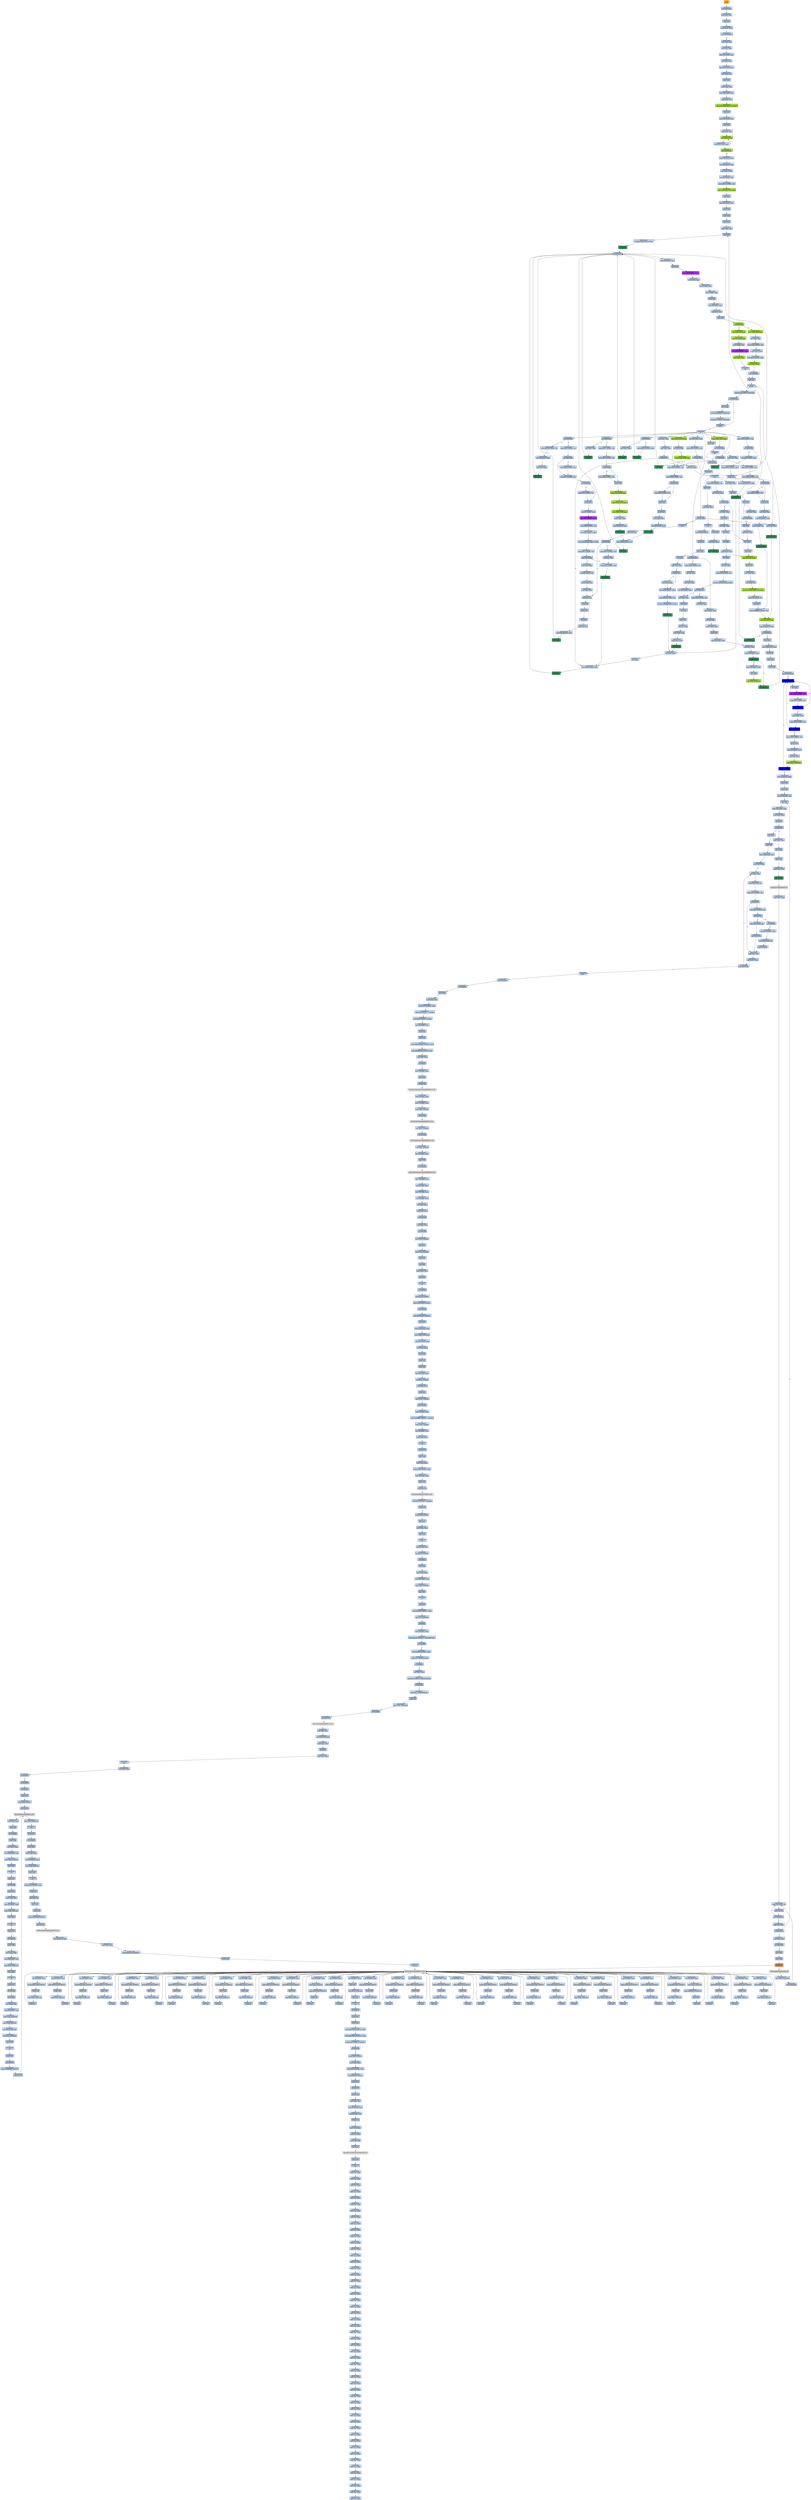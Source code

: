 strict digraph G {
	graph [bgcolor=transparent,
		name=G
	];
	node [color=lightsteelblue,
		fillcolor=lightsteelblue,
		shape=rectangle,
		style=filled
	];
	a0x0045ecf6pusha_	[color=lightgrey,
		fillcolor=orange,
		label="start\npusha "];
	a0x0045ecf7call_0x0045ed05	[label="0x0045ecf7\ncall 0x0045ed05"];
	a0x0045ecf6pusha_ -> a0x0045ecf7call_0x0045ed05	[color="#000000"];
	a0x0045ed05xorl_ecx_ecx	[label="0x0045ed05\nxorl %ecx, %ecx"];
	a0x0045ecf7call_0x0045ed05 -> a0x0045ed05xorl_ecx_ecx	[color="#000000"];
	a0x0045ed07popl_esi	[label="0x0045ed07\npopl %esi"];
	a0x0045ed05xorl_ecx_ecx -> a0x0045ed07popl_esi	[color="#000000"];
	a0x0045ed08xchgl_ecx_esi_	[label="0x0045ed08\nxchgl %ecx, (%esi)"];
	a0x0045ed07popl_esi -> a0x0045ed08xchgl_ecx_esi_	[color="#000000"];
	a0x0045ed0ajecxz_0x0045ed00	[label="0x0045ed0a\njecxz 0x0045ed00"];
	a0x0045ed08xchgl_ecx_esi_ -> a0x0045ed0ajecxz_0x0045ed00	[color="#000000"];
	a0x0045ed0csubl_ecx_esi	[label="0x0045ed0c\nsubl %ecx, %esi"];
	a0x0045ed0ajecxz_0x0045ed00 -> a0x0045ed0csubl_ecx_esi	[color="#000000",
		label=F];
	a0x0045ed0emovl_esi_ebx	[label="0x0045ed0e\nmovl %esi, %ebx"];
	a0x0045ed0csubl_ecx_esi -> a0x0045ed0emovl_esi_ebx	[color="#000000"];
	a0x0045ed10lodsl_ds_esi__eax	[label="0x0045ed10\nlodsl %ds:(%esi), %eax"];
	a0x0045ed0emovl_esi_ebx -> a0x0045ed10lodsl_ds_esi__eax	[color="#000000"];
	a0x0045ed11subl_eax_ebx	[label="0x0045ed11\nsubl %eax, %ebx"];
	a0x0045ed10lodsl_ds_esi__eax -> a0x0045ed11subl_eax_ebx	[color="#000000"];
	a0x0045ed13lodsl_ds_esi__eax	[label="0x0045ed13\nlodsl %ds:(%esi), %eax"];
	a0x0045ed11subl_eax_ebx -> a0x0045ed13lodsl_ds_esi__eax	[color="#000000"];
	a0x0045ed14addl_ebx_eax	[label="0x0045ed14\naddl %ebx, %eax"];
	a0x0045ed13lodsl_ds_esi__eax -> a0x0045ed14addl_ebx_eax	[color="#000000"];
	a0x0045ed16pushl_eax	[label="0x0045ed16\npushl %eax"];
	a0x0045ed14addl_ebx_eax -> a0x0045ed16pushl_eax	[color="#000000"];
	a0x0045ed17xchgl_eax_edi	[label="0x0045ed17\nxchgl %eax, %edi"];
	a0x0045ed16pushl_eax -> a0x0045ed17xchgl_eax_edi	[color="#000000"];
	a0x0045ed18lodsl_ds_esi__eax	[label="0x0045ed18\nlodsl %ds:(%esi), %eax"];
	a0x0045ed17xchgl_eax_edi -> a0x0045ed18lodsl_ds_esi__eax	[color="#000000"];
	a0x0045ed19xchgl_eax_ecx	[label="0x0045ed19\nxchgl %eax, %ecx"];
	a0x0045ed18lodsl_ds_esi__eax -> a0x0045ed19xchgl_eax_ecx	[color="#000000"];
	a0x0045ed1arepz_movsl_ds_esi__es_edi_	[color=yellowgreen,
		fillcolor=yellowgreen,
		label="0x0045ed1a\nrepz movsl %ds:(%esi), %es:(%edi)"];
	a0x0045ed19xchgl_eax_ecx -> a0x0045ed1arepz_movsl_ds_esi__es_edi_	[color="#000000"];
	a0x0045ed1cpopl_esi	[label="0x0045ed1c\npopl %esi"];
	a0x0045ed1arepz_movsl_ds_esi__es_edi_ -> a0x0045ed1cpopl_esi	[color="#000000"];
	a0x0045ed1dlodsl_ds_esi__eax	[label="0x0045ed1d\nlodsl %ds:(%esi), %eax"];
	a0x0045ed1cpopl_esi -> a0x0045ed1dlodsl_ds_esi__eax	[color="#000000"];
	a0x0045ed1epushl_esi	[label="0x0045ed1e\npushl %esi"];
	a0x0045ed1dlodsl_ds_esi__eax -> a0x0045ed1epushl_esi	[color="#000000"];
	a0x0045ed1fxchgl_eax_ecx	[label="0x0045ed1f\nxchgl %eax, %ecx"];
	a0x0045ed1epushl_esi -> a0x0045ed1fxchgl_eax_ecx	[color="#000000"];
	a0x0045ed20addl_ebx_esi_	[color=yellowgreen,
		fillcolor=yellowgreen,
		label="0x0045ed20\naddl %ebx, (%esi)"];
	a0x0045ed1fxchgl_eax_ecx -> a0x0045ed20addl_ebx_esi_	[color="#000000"];
	a0x0045ed22lodsl_ds_esi__eax	[label="0x0045ed22\nlodsl %ds:(%esi), %eax"];
	a0x0045ed20addl_ebx_esi_ -> a0x0045ed22lodsl_ds_esi__eax	[color="#000000"];
	a0x0045ed23loop_0x0045ed20	[color=yellowgreen,
		fillcolor=yellowgreen,
		label="0x0045ed23\nloop 0x0045ed20"];
	a0x0045ed22lodsl_ds_esi__eax -> a0x0045ed23loop_0x0045ed20	[color="#000000"];
	a0x0045ed23loop_0x0045ed20 -> a0x0045ed20addl_ebx_esi_	[color="#000000",
		label=T];
	a0x0045ed25lodsl_ds_esi__eax	[label="0x0045ed25\nlodsl %ds:(%esi), %eax"];
	a0x0045ed23loop_0x0045ed20 -> a0x0045ed25lodsl_ds_esi__eax	[color="#000000",
		label=F];
	a0x0045ed26leal_0x10esi__ebp	[label="0x0045ed26\nleal 0x10(%esi), %ebp"];
	a0x0045ed25lodsl_ds_esi__eax -> a0x0045ed26leal_0x10esi__ebp	[color="#000000"];
	a0x0045ed29addl_ebx_ebp_	[label="0x0045ed29\naddl %ebx, (%ebp)"];
	a0x0045ed26leal_0x10esi__ebp -> a0x0045ed29addl_ebx_ebp_	[color="#000000"];
	a0x0045ed2cleal_0x1cebp__edi	[label="0x0045ed2c\nleal 0x1c(%ebp), %edi"];
	a0x0045ed29addl_ebx_ebp_ -> a0x0045ed2cleal_0x1cebp__edi	[color="#000000"];
	a0x0045ed2fmovb_0x1cUINT8_ch	[label="0x0045ed2f\nmovb $0x1c<UINT8>, %ch"];
	a0x0045ed2cleal_0x1cebp__edi -> a0x0045ed2fmovb_0x1cUINT8_ch	[color="#000000"];
	a0x0045ed31repz_stosl_eax_es_edi_	[color=yellowgreen,
		fillcolor=yellowgreen,
		label="0x0045ed31\nrepz stosl %eax, %es:(%edi)"];
	a0x0045ed2fmovb_0x1cUINT8_ch -> a0x0045ed31repz_stosl_eax_es_edi_	[color="#000000"];
	a0x0045ed33popl_esi	[label="0x0045ed33\npopl %esi"];
	a0x0045ed31repz_stosl_eax_es_edi_ -> a0x0045ed33popl_esi	[color="#000000"];
	a0x0045ed34lodsl_ds_esi__eax	[label="0x0045ed34\nlodsl %ds:(%esi), %eax"];
	a0x0045ed33popl_esi -> a0x0045ed34lodsl_ds_esi__eax	[color="#000000"];
	a0x0045ed35pushl_ebx	[label="0x0045ed35\npushl %ebx"];
	a0x0045ed34lodsl_ds_esi__eax -> a0x0045ed35pushl_ebx	[color="#000000"];
	a0x0045ed36pushl_eax	[label="0x0045ed36\npushl %eax"];
	a0x0045ed35pushl_ebx -> a0x0045ed36pushl_eax	[color="#000000"];
	a0x0045ed37pushl_ecx	[label="0x0045ed37\npushl %ecx"];
	a0x0045ed36pushl_eax -> a0x0045ed37pushl_ecx	[color="#000000"];
	a0x0045ed38xchgl_eax_edi	[label="0x0045ed38\nxchgl %eax, %edi"];
	a0x0045ed37pushl_ecx -> a0x0045ed38xchgl_eax_edi	[color="#000000"];
	a0x0045ed39popl_eax	[label="0x0045ed39\npopl %eax"];
	a0x0045ed38xchgl_eax_edi -> a0x0045ed39popl_eax	[color="#000000"];
	a0x0045ed3aleal_0x5cebpeax4__edx	[label="0x0045ed3a\nleal 0x5c(%ebp,%eax,4), %edx"];
	a0x0045ed39popl_eax -> a0x0045ed3aleal_0x5cebpeax4__edx	[color="#000000"];
	a0x0045ed3ecall_esi_	[color=seagreen,
		fillcolor=seagreen,
		label="0x0045ed3e\ncall (%esi)"];
	a0x0045ed3aleal_0x5cebpeax4__edx -> a0x0045ed3ecall_esi_	[color="#000000"];
	a0x0045ef24pushl_eax	[label="0x0045ef24\npushl %eax"];
	a0x0045ed3ecall_esi_ -> a0x0045ef24pushl_eax	[color="#000000"];
	a0x0045ef25movl_0x8ebp__eax	[label="0x0045ef25\nmovl 0x8(%ebp), %eax"];
	a0x0045ef24pushl_eax -> a0x0045ef25movl_0x8ebp__eax	[color="#000000"];
	a0x0045ef28pushl_edx	[label="0x0045ef28\npushl %edx"];
	a0x0045ef25movl_0x8ebp__eax -> a0x0045ef28pushl_edx	[color="#000000"];
	a0x0045ef29shrl_0xbUINT8_eax	[color=purple,
		fillcolor=purple,
		label="0x0045ef29\nshrl $0xb<UINT8>, %eax"];
	a0x0045ef28pushl_edx -> a0x0045ef29shrl_0xbUINT8_eax	[color="#000000"];
	a0x0045ef2cmull_edx__eax	[label="0x0045ef2c\nmull (%edx), %eax"];
	a0x0045ef29shrl_0xbUINT8_eax -> a0x0045ef2cmull_edx__eax	[color="#000000"];
	a0x0045ef2emovl_ebp__edx	[label="0x0045ef2e\nmovl (%ebp), %edx"];
	a0x0045ef2cmull_edx__eax -> a0x0045ef2emovl_ebp__edx	[color="#000000"];
	a0x0045ef31movl_edx__edx	[label="0x0045ef31\nmovl (%edx), %edx"];
	a0x0045ef2emovl_ebp__edx -> a0x0045ef31movl_edx__edx	[color="#000000"];
	a0x0045ef33bswap_edx	[label="0x0045ef33\nbswap %edx"];
	a0x0045ef31movl_edx__edx -> a0x0045ef33bswap_edx	[color="#000000"];
	a0x0045ef35subl_0x4ebp__edx	[label="0x0045ef35\nsubl 0x4(%ebp), %edx"];
	a0x0045ef33bswap_edx -> a0x0045ef35subl_0x4ebp__edx	[color="#000000"];
	a0x0045ef38cmpl_edx_eax	[label="0x0045ef38\ncmpl %edx, %eax"];
	a0x0045ef35subl_0x4ebp__edx -> a0x0045ef38cmpl_edx_eax	[color="#000000"];
	a0x0045ef3apopl_edx	[label="0x0045ef3a\npopl %edx"];
	a0x0045ef38cmpl_edx_eax -> a0x0045ef3apopl_edx	[color="#000000"];
	a0x0045ef3bjbe_0x0045ef4d	[color=yellowgreen,
		fillcolor=yellowgreen,
		label="0x0045ef3b\njbe 0x0045ef4d"];
	a0x0045ef3apopl_edx -> a0x0045ef3bjbe_0x0045ef4d	[color="#000000"];
	a0x0045ef3dmovl_eax_0x8ebp_	[color=yellowgreen,
		fillcolor=yellowgreen,
		label="0x0045ef3d\nmovl %eax, 0x8(%ebp)"];
	a0x0045ef3bjbe_0x0045ef4d -> a0x0045ef3dmovl_eax_0x8ebp_	[color="#000000",
		label=F];
	a0x0045ef4daddl_eax_0x4ebp_	[color=yellowgreen,
		fillcolor=yellowgreen,
		label="0x0045ef4d\naddl %eax, 0x4(%ebp)"];
	a0x0045ef3bjbe_0x0045ef4d -> a0x0045ef4daddl_eax_0x4ebp_	[color="#000000",
		label=T];
	a0x0045ef40xorl_eax_eax	[label="0x0045ef40\nxorl %eax, %eax"];
	a0x0045ef3dmovl_eax_0x8ebp_ -> a0x0045ef40xorl_eax_eax	[color="#000000"];
	a0x0045ef42movb_0x8UINT8_ah	[label="0x0045ef42\nmovb $0x8<UINT8>, %ah"];
	a0x0045ef40xorl_eax_eax -> a0x0045ef42movb_0x8UINT8_ah	[color="#000000"];
	a0x0045ef44subl_edx__eax	[label="0x0045ef44\nsubl (%edx), %eax"];
	a0x0045ef42movb_0x8UINT8_ah -> a0x0045ef44subl_edx__eax	[color="#000000"];
	a0x0045ef46shrl_0x5UINT8_eax	[label="0x0045ef46\nshrl $0x5<UINT8>, %eax"];
	a0x0045ef44subl_edx__eax -> a0x0045ef46shrl_0x5UINT8_eax	[color="#000000"];
	a0x0045ef49addl_eax_edx_	[color=yellowgreen,
		fillcolor=yellowgreen,
		label="0x0045ef49\naddl %eax, (%edx)"];
	a0x0045ef46shrl_0x5UINT8_eax -> a0x0045ef49addl_eax_edx_	[color="#000000"];
	a0x0045ef4bjmp_0x0045ef5b	[label="0x0045ef4b\njmp 0x0045ef5b"];
	a0x0045ef49addl_eax_edx_ -> a0x0045ef4bjmp_0x0045ef5b	[color="#000000"];
	a0x0045ef5bpopl_eax	[label="0x0045ef5b\npopl %eax"];
	a0x0045ef4bjmp_0x0045ef5b -> a0x0045ef5bpopl_eax	[color="#000000"];
	a0x0045ef5cpushfl_	[label="0x0045ef5c\npushfl "];
	a0x0045ef5bpopl_eax -> a0x0045ef5cpushfl_	[color="#000000"];
	a0x0045ef5dcmpb_0x0UINT8_0xbebp_	[label="0x0045ef5d\ncmpb $0x0<UINT8>, 0xb(%ebp)"];
	a0x0045ef5cpushfl_ -> a0x0045ef5dcmpb_0x0UINT8_0xbebp_	[color="#000000"];
	a0x0045ef61jne_0x0045ef6e	[label="0x0045ef61\njne 0x0045ef6e"];
	a0x0045ef5dcmpb_0x0UINT8_0xbebp_ -> a0x0045ef61jne_0x0045ef6e	[color="#000000"];
	a0x0045ef6epopfl_	[label="0x0045ef6e\npopfl "];
	a0x0045ef61jne_0x0045ef6e -> a0x0045ef6epopfl_	[color="#000000",
		label=T];
	a0x0045ef63incl_ebp_	[label="0x0045ef63\nincl (%ebp)"];
	a0x0045ef61jne_0x0045ef6e -> a0x0045ef63incl_ebp_	[color="#000000",
		label=F];
	a0x0045ef6fret	[label="0x0045ef6f\nret"];
	a0x0045ef6epopfl_ -> a0x0045ef6fret	[color="#000000"];
	a0x0045ed40jb_0x0045ed99	[label="0x0045ed40\njb 0x0045ed99"];
	a0x0045ef6fret -> a0x0045ed40jb_0x0045ed99	[color="#000000"];
	a0x0045ef78adcl_eax_eax	[label="0x0045ef78\nadcl %eax, %eax"];
	a0x0045ef6fret -> a0x0045ef78adcl_eax_eax	[color="#000000"];
	a0x0045eda2jae_0x0045edf0	[label="0x0045eda2\njae 0x0045edf0"];
	a0x0045ef6fret -> a0x0045eda2jae_0x0045edf0	[color="#000000"];
	a0x0045eda8jb_0x0045edc3	[label="0x0045eda8\njb 0x0045edc3"];
	a0x0045ef6fret -> a0x0045eda8jb_0x0045edc3	[color="#000000"];
	a0x0045edaejb_0x0045edd9	[label="0x0045edae\njb 0x0045edd9"];
	a0x0045ef6fret -> a0x0045edaejb_0x0045edd9	[color="#000000"];
	a0x0045ef85leal_0x4edx__edx	[label="0x0045ef85\nleal 0x4(%edx), %edx"];
	a0x0045ef6fret -> a0x0045ef85leal_0x4edx__edx	[color="#000000"];
	a0x0045ed7epopl_edx	[label="0x0045ed7e\npopl %edx"];
	a0x0045ef6fret -> a0x0045ed7epopl_edx	[color="#000000"];
	a0x0045edc8xchgl_ebx_0x10ebp_	[color=yellowgreen,
		fillcolor=yellowgreen,
		label="0x0045edc8\nxchgl %ebx, 0x10(%ebp)"];
	a0x0045ef6fret -> a0x0045edc8xchgl_ebx_0x10ebp_	[color="#000000"];
	a0x0045ef8emovb_0x9UINT8_al	[label="0x0045ef8e\nmovb $0x9<UINT8>, %al"];
	a0x0045ef6fret -> a0x0045ef8emovb_0x9UINT8_al	[color="#000000"];
	a0x0045ee65loop_0x0045ee47	[label="0x0045ee65\nloop 0x0045ee47"];
	a0x0045ef6fret -> a0x0045ee65loop_0x0045ee47	[color="#000000"];
	a0x0045edd1xchgl_ebx_0x14ebp_	[color=yellowgreen,
		fillcolor=yellowgreen,
		label="0x0045edd1\nxchgl %ebx, 0x14(%ebp)"];
	a0x0045ef6fret -> a0x0045edd1xchgl_ebx_0x14ebp_	[color="#000000"];
	a0x0045ed42subb_0x3UINT8_al	[label="0x0045ed42\nsubb $0x3<UINT8>, %al"];
	a0x0045ed40jb_0x0045ed99 -> a0x0045ed42subb_0x3UINT8_al	[color="#000000",
		label=F];
	a0x0045ed99movb_0x30UINT8_cl	[label="0x0045ed99\nmovb $0x30<UINT8>, %cl"];
	a0x0045ed40jb_0x0045ed99 -> a0x0045ed99movb_0x30UINT8_cl	[color="#000000",
		label=T];
	a0x0045ed44jae_0x0045ed48	[label="0x0045ed44\njae 0x0045ed48"];
	a0x0045ed42subb_0x3UINT8_al -> a0x0045ed44jae_0x0045ed48	[color="#000000"];
	a0x0045ed46movb_0x0UINT8_al	[label="0x0045ed46\nmovb $0x0<UINT8>, %al"];
	a0x0045ed44jae_0x0045ed48 -> a0x0045ed46movb_0x0UINT8_al	[color="#000000",
		label=F];
	a0x0045ed48cmpb_0x7UINT8_al	[label="0x0045ed48\ncmpb $0x7<UINT8>, %al"];
	a0x0045ed44jae_0x0045ed48 -> a0x0045ed48cmpb_0x7UINT8_al	[color="#000000",
		label=T];
	a0x0045ed46movb_0x0UINT8_al -> a0x0045ed48cmpb_0x7UINT8_al	[color="#000000"];
	a0x0045ed4ajb_0x0045ed4e	[label="0x0045ed4a\njb 0x0045ed4e"];
	a0x0045ed48cmpb_0x7UINT8_al -> a0x0045ed4ajb_0x0045ed4e	[color="#000000"];
	a0x0045ed4epushl_eax	[label="0x0045ed4e\npushl %eax"];
	a0x0045ed4ajb_0x0045ed4e -> a0x0045ed4epushl_eax	[color="#000000",
		label=T];
	a0x0045ed4csubb_0x3UINT8_al	[label="0x0045ed4c\nsubb $0x3<UINT8>, %al"];
	a0x0045ed4ajb_0x0045ed4e -> a0x0045ed4csubb_0x3UINT8_al	[color="#000000",
		label=F];
	a0x0045ed4fmovzbl__1edi__ebx	[label="0x0045ed4f\nmovzbl -1(%edi), %ebx"];
	a0x0045ed4epushl_eax -> a0x0045ed4fmovzbl__1edi__ebx	[color="#000000"];
	a0x0045ed53shll_0x3UINT8_ebx	[color=purple,
		fillcolor=purple,
		label="0x0045ed53\nshll $0x3<UINT8>, %ebx"];
	a0x0045ed4fmovzbl__1edi__ebx -> a0x0045ed53shll_0x3UINT8_ebx	[color="#000000"];
	a0x0045ed56movb_0x0UINT8_bl	[label="0x0045ed56\nmovb $0x0<UINT8>, %bl"];
	a0x0045ed53shll_0x3UINT8_ebx -> a0x0045ed56movb_0x0UINT8_bl	[color="#000000"];
	a0x0045ed58leal_ebxebx2__ebx	[label="0x0045ed58\nleal (%ebx,%ebx,2), %ebx"];
	a0x0045ed56movb_0x0UINT8_bl -> a0x0045ed58leal_ebxebx2__ebx	[color="#000000"];
	a0x0045ed5bleal_0x100cebpebx4__ebx	[label="0x0045ed5b\nleal 0x100c(%ebp,%ebx,4), %ebx"];
	a0x0045ed58leal_ebxebx2__ebx -> a0x0045ed5bleal_0x100cebpebx4__ebx	[color="#000000"];
	a0x0045ed62movb_0x1UINT8_al	[label="0x0045ed62\nmovb $0x1<UINT8>, %al"];
	a0x0045ed5bleal_0x100cebpebx4__ebx -> a0x0045ed62movb_0x1UINT8_al	[color="#000000"];
	a0x0045ed64jecxz_0x0045ed8f	[label="0x0045ed64\njecxz 0x0045ed8f"];
	a0x0045ed62movb_0x1UINT8_al -> a0x0045ed64jecxz_0x0045ed8f	[color="#000000"];
	a0x0045ed8fmovb_0x1UINT8_ch	[label="0x0045ed8f\nmovb $0x1<UINT8>, %ch"];
	a0x0045ed64jecxz_0x0045ed8f -> a0x0045ed8fmovb_0x1UINT8_ch	[color="#000000",
		label=T];
	a0x0045ed66movl_edi_edx	[label="0x0045ed66\nmovl %edi, %edx"];
	a0x0045ed64jecxz_0x0045ed8f -> a0x0045ed66movl_edi_edx	[color="#000000",
		label=F];
	a0x0045ed91call_0x8esi_	[color=seagreen,
		fillcolor=seagreen,
		label="0x0045ed91\ncall 0x8(%esi)"];
	a0x0045ed8fmovb_0x1UINT8_ch -> a0x0045ed91call_0x8esi_	[color="#000000"];
	a0x0045ef73leal_ebxeax4__edx	[label="0x0045ef73\nleal (%ebx,%eax,4), %edx"];
	a0x0045ed91call_0x8esi_ -> a0x0045ef73leal_ebxeax4__edx	[color="#000000"];
	a0x0045ef76call_esi_	[color=seagreen,
		fillcolor=seagreen,
		label="0x0045ef76\ncall (%esi)"];
	a0x0045ef73leal_ebxeax4__edx -> a0x0045ef76call_esi_	[color="#000000"];
	a0x0045ef76call_esi_ -> a0x0045ef24pushl_eax	[color="#000000"];
	a0x0045ef7acmpl_ecx_eax	[label="0x0045ef7a\ncmpl %ecx, %eax"];
	a0x0045ef78adcl_eax_eax -> a0x0045ef7acmpl_ecx_eax	[color="#000000"];
	a0x0045ef7cjb_0x0045ef73	[label="0x0045ef7c\njb 0x0045ef73"];
	a0x0045ef7acmpl_ecx_eax -> a0x0045ef7cjb_0x0045ef73	[color="#000000"];
	a0x0045ef7cjb_0x0045ef73 -> a0x0045ef73leal_ebxeax4__edx	[color="#000000",
		label=T];
	a0x0045ef7esubl_ecx_eax	[label="0x0045ef7e\nsubl %ecx, %eax"];
	a0x0045ef7cjb_0x0045ef73 -> a0x0045ef7esubl_ecx_eax	[color="#000000",
		label=F];
	a0x0045ef50subl_eax_0x8ebp_	[color=yellowgreen,
		fillcolor=yellowgreen,
		label="0x0045ef50\nsubl %eax, 0x8(%ebp)"];
	a0x0045ef4daddl_eax_0x4ebp_ -> a0x0045ef50subl_eax_0x8ebp_	[color="#000000"];
	a0x0045ef53movl_edx__eax	[label="0x0045ef53\nmovl (%edx), %eax"];
	a0x0045ef50subl_eax_0x8ebp_ -> a0x0045ef53movl_edx__eax	[color="#000000"];
	a0x0045ef55shrl_0x5UINT8_eax	[color=purple,
		fillcolor=purple,
		label="0x0045ef55\nshrl $0x5<UINT8>, %eax"];
	a0x0045ef53movl_edx__eax -> a0x0045ef55shrl_0x5UINT8_eax	[color="#000000"];
	a0x0045ef58subl_eax_edx_	[color=yellowgreen,
		fillcolor=yellowgreen,
		label="0x0045ef58\nsubl %eax, (%edx)"];
	a0x0045ef55shrl_0x5UINT8_eax -> a0x0045ef58subl_eax_edx_	[color="#000000"];
	a0x0045ef5astc_	[label="0x0045ef5a\nstc "];
	a0x0045ef58subl_eax_edx_ -> a0x0045ef5astc_	[color="#000000"];
	a0x0045ef5astc_ -> a0x0045ef5bpopl_eax	[color="#000000"];
	a0x0045ef66shll_0x8UINT8_0x4ebp_	[label="0x0045ef66\nshll $0x8<UINT8>, 0x4(%ebp)"];
	a0x0045ef63incl_ebp_ -> a0x0045ef66shll_0x8UINT8_0x4ebp_	[color="#000000"];
	a0x0045ef6ashll_0x8UINT8_0x8ebp_	[label="0x0045ef6a\nshll $0x8<UINT8>, 0x8(%ebp)"];
	a0x0045ef66shll_0x8UINT8_0x4ebp_ -> a0x0045ef6ashll_0x8UINT8_0x8ebp_	[color="#000000"];
	a0x0045ef6ashll_0x8UINT8_0x8ebp_ -> a0x0045ef6epopfl_	[color="#000000"];
	a0x0045ef80ret	[label="0x0045ef80\nret"];
	a0x0045ef7esubl_ecx_eax -> a0x0045ef80ret	[color="#000000"];
	a0x0045ed94xorl_ecx_ecx	[label="0x0045ed94\nxorl %ecx, %ecx"];
	a0x0045ef80ret -> a0x0045ed94xorl_ecx_ecx	[color="#000000"];
	a0x0045ef9epopl_ebx	[label="0x0045ef9e\npopl %ebx"];
	a0x0045ef80ret -> a0x0045ef9epopl_ebx	[color="#000000"];
	a0x0045ee24cmpb_0x4UINT8_al	[label="0x0045ee24\ncmpb $0x4<UINT8>, %al"];
	a0x0045ef80ret -> a0x0045ee24cmpb_0x4UINT8_al	[color="#000000"];
	a0x0045ee7dxorl_edx_edx	[label="0x0045ee7d\nxorl %edx, %edx"];
	a0x0045ef80ret -> a0x0045ee7dxorl_edx_edx	[color="#000000"];
	a0x0045ed96jmp_0x1cesi_	[color=seagreen,
		fillcolor=seagreen,
		label="0x0045ed96\njmp 0x1c(%esi)"];
	a0x0045ed94xorl_ecx_ecx -> a0x0045ed96jmp_0x1cesi_	[color="#000000"];
	a0x0045ee99stosb_al_es_edi_	[color=yellowgreen,
		fillcolor=yellowgreen,
		label="0x0045ee99\nstosb %al, %es:(%edi)"];
	a0x0045ed96jmp_0x1cesi_ -> a0x0045ee99stosb_al_es_edi_	[color="#000000"];
	a0x0045ee9acmpl_0x24esi__edi	[label="0x0045ee9a\ncmpl 0x24(%esi), %edi"];
	a0x0045ee99stosb_al_es_edi_ -> a0x0045ee9acmpl_0x24esi__edi	[color="#000000"];
	a0x0045ee9djae_0x0045eea2	[label="0x0045ee9d\njae 0x0045eea2"];
	a0x0045ee9acmpl_0x24esi__edi -> a0x0045ee9djae_0x0045eea2	[color="#000000"];
	a0x0045ee9fjmp_0x20esi_	[color=seagreen,
		fillcolor=seagreen,
		label="0x0045ee9f\njmp 0x20(%esi)"];
	a0x0045ee9djae_0x0045eea2 -> a0x0045ee9fjmp_0x20esi_	[color="#000000",
		label=F];
	a0x0045eea2popl_eax	[label="0x0045eea2\npopl %eax"];
	a0x0045ee9djae_0x0045eea2 -> a0x0045eea2popl_eax	[color="#000000",
		label=T];
	a0x0045ee9fjmp_0x20esi_ -> a0x0045ed39popl_eax	[color="#000000"];
	a0x0045ed9bmovl_0xcebp__ebx	[label="0x0045ed9b\nmovl 0xc(%ebp), %ebx"];
	a0x0045ed99movb_0x30UINT8_cl -> a0x0045ed9bmovl_0xcebp__ebx	[color="#000000"];
	a0x0045ed9eaddl_ecx_edx	[label="0x0045ed9e\naddl %ecx, %edx"];
	a0x0045ed9bmovl_0xcebp__ebx -> a0x0045ed9eaddl_ecx_edx	[color="#000000"];
	a0x0045eda0call_esi_	[color=seagreen,
		fillcolor=seagreen,
		label="0x0045eda0\ncall (%esi)"];
	a0x0045ed9eaddl_ecx_edx -> a0x0045eda0call_esi_	[color="#000000"];
	a0x0045eda0call_esi_ -> a0x0045ef24pushl_eax	[color="#000000"];
	a0x0045eda4addl_ecx_edx	[label="0x0045eda4\naddl %ecx, %edx"];
	a0x0045eda2jae_0x0045edf0 -> a0x0045eda4addl_ecx_edx	[color="#000000",
		label=F];
	a0x0045edf0cmpb_0x7UINT8_al	[label="0x0045edf0\ncmpb $0x7<UINT8>, %al"];
	a0x0045eda2jae_0x0045edf0 -> a0x0045edf0cmpb_0x7UINT8_al	[color="#000000",
		label=T];
	a0x0045eda6call_esi_	[color=seagreen,
		fillcolor=seagreen,
		label="0x0045eda6\ncall (%esi)"];
	a0x0045eda4addl_ecx_edx -> a0x0045eda6call_esi_	[color="#000000"];
	a0x0045eda6call_esi_ -> a0x0045ef24pushl_eax	[color="#000000"];
	a0x0045edaaaddl_ecx_edx	[label="0x0045edaa\naddl %ecx, %edx"];
	a0x0045eda8jb_0x0045edc3 -> a0x0045edaaaddl_ecx_edx	[color="#000000",
		label=F];
	a0x0045edc3addl_0x60UINT8_edx	[label="0x0045edc3\naddl $0x60<UINT8>, %edx"];
	a0x0045eda8jb_0x0045edc3 -> a0x0045edc3addl_0x60UINT8_edx	[color="#000000",
		label=T];
	a0x0045edaccall_esi_	[color=seagreen,
		fillcolor=seagreen,
		label="0x0045edac\ncall (%esi)"];
	a0x0045edaaaddl_ecx_edx -> a0x0045edaccall_esi_	[color="#000000"];
	a0x0045edaccall_esi_ -> a0x0045ef24pushl_eax	[color="#000000"];
	a0x0045edb0cmpb_0x7UINT8_al	[label="0x0045edb0\ncmpb $0x7<UINT8>, %al"];
	a0x0045edaejb_0x0045edd9 -> a0x0045edb0cmpb_0x7UINT8_al	[color="#000000",
		label=F];
	a0x0045edd9cmpb_0x7UINT8_al	[label="0x0045edd9\ncmpb $0x7<UINT8>, %al"];
	a0x0045edaejb_0x0045edd9 -> a0x0045edd9cmpb_0x7UINT8_al	[color="#000000",
		label=T];
	a0x0045edb2movb_0x9UINT8_al	[label="0x0045edb2\nmovb $0x9<UINT8>, %al"];
	a0x0045edb0cmpb_0x7UINT8_al -> a0x0045edb2movb_0x9UINT8_al	[color="#000000"];
	a0x0045edb4jb_0x0045edb8	[label="0x0045edb4\njb 0x0045edb8"];
	a0x0045edb2movb_0x9UINT8_al -> a0x0045edb4jb_0x0045edb8	[color="#000000"];
	a0x0045edb8pushl_eax	[label="0x0045edb8\npushl %eax"];
	a0x0045edb4jb_0x0045edb8 -> a0x0045edb8pushl_eax	[color="#000000",
		label=T];
	a0x0045edb6movb_0xbUINT8_al	[label="0x0045edb6\nmovb $0xb<UINT8>, %al"];
	a0x0045edb4jb_0x0045edb8 -> a0x0045edb6movb_0xbUINT8_al	[color="#000000",
		label=F];
	a0x0045edb9movl_edi_eax	[label="0x0045edb9\nmovl %edi, %eax"];
	a0x0045edb8pushl_eax -> a0x0045edb9movl_edi_eax	[color="#000000"];
	a0x0045edbbsubl_0xcebp__eax	[label="0x0045edbb\nsubl 0xc(%ebp), %eax"];
	a0x0045edb9movl_edi_eax -> a0x0045edbbsubl_0xcebp__eax	[color="#000000"];
	a0x0045edbemovb_eax__al	[label="0x0045edbe\nmovb (%eax), %al"];
	a0x0045edbbsubl_0xcebp__eax -> a0x0045edbemovb_eax__al	[color="#000000"];
	a0x0045edc0jmp_0x18esi_	[color=seagreen,
		fillcolor=seagreen,
		label="0x0045edc0\njmp 0x18(%esi)"];
	a0x0045edbemovb_eax__al -> a0x0045edc0jmp_0x18esi_	[color="#000000"];
	a0x0045ee97movb_0xffffff80UINT8_cl	[label="0x0045ee97\nmovb $0xffffff80<UINT8>, %cl"];
	a0x0045edc0jmp_0x18esi_ -> a0x0045ee97movb_0xffffff80UINT8_cl	[color="#000000"];
	a0x0045ee97movb_0xffffff80UINT8_cl -> a0x0045ee99stosb_al_es_edi_	[color="#000000"];
	a0x0045edf2movb_0x7UINT8_al	[label="0x0045edf2\nmovb $0x7<UINT8>, %al"];
	a0x0045edf0cmpb_0x7UINT8_al -> a0x0045edf2movb_0x7UINT8_al	[color="#000000"];
	a0x0045edf4jb_0x0045edf8	[label="0x0045edf4\njb 0x0045edf8"];
	a0x0045edf2movb_0x7UINT8_al -> a0x0045edf4jb_0x0045edf8	[color="#000000"];
	a0x0045edf6movb_0xaUINT8_al	[label="0x0045edf6\nmovb $0xa<UINT8>, %al"];
	a0x0045edf4jb_0x0045edf8 -> a0x0045edf6movb_0xaUINT8_al	[color="#000000",
		label=F];
	a0x0045edf8pushl_eax	[label="0x0045edf8\npushl %eax"];
	a0x0045edf4jb_0x0045edf8 -> a0x0045edf8pushl_eax	[color="#000000",
		label=T];
	a0x0045edf6movb_0xaUINT8_al -> a0x0045edf8pushl_eax	[color="#000000"];
	a0x0045edf9xchgl_ebx_0x10ebp_	[color=yellowgreen,
		fillcolor=yellowgreen,
		label="0x0045edf9\nxchgl %ebx, 0x10(%ebp)"];
	a0x0045edf8pushl_eax -> a0x0045edf9xchgl_ebx_0x10ebp_	[color="#000000"];
	a0x0045edfcxchgl_ebx_0x14ebp_	[color=yellowgreen,
		fillcolor=yellowgreen,
		label="0x0045edfc\nxchgl %ebx, 0x14(%ebp)"];
	a0x0045edf9xchgl_ebx_0x10ebp_ -> a0x0045edfcxchgl_ebx_0x14ebp_	[color="#000000"];
	a0x0045edffmovl_ebx_0x18ebp_	[color=yellowgreen,
		fillcolor=yellowgreen,
		label="0x0045edff\nmovl %ebx, 0x18(%ebp)"];
	a0x0045edfcxchgl_ebx_0x14ebp_ -> a0x0045edffmovl_ebx_0x18ebp_	[color="#000000"];
	a0x0045ee02movl_ebp_edx	[label="0x0045ee02\nmovl %ebp, %edx"];
	a0x0045edffmovl_ebx_0x18ebp_ -> a0x0045ee02movl_ebp_edx	[color="#000000"];
	a0x0045ee04addl_0x3cesi__edx	[label="0x0045ee04\naddl 0x3c(%esi), %edx"];
	a0x0045ee02movl_ebp_edx -> a0x0045ee04addl_0x3cesi__edx	[color="#000000"];
	a0x0045ee07call_0xcesi_	[color=seagreen,
		fillcolor=seagreen,
		label="0x0045ee07\ncall 0xc(%esi)"];
	a0x0045ee04addl_0x3cesi__edx -> a0x0045ee07call_0xcesi_	[color="#000000"];
	a0x0045ef81movb_0x8UINT8_cl	[label="0x0045ef81\nmovb $0x8<UINT8>, %cl"];
	a0x0045ee07call_0xcesi_ -> a0x0045ef81movb_0x8UINT8_cl	[color="#000000"];
	a0x0045ef83call_esi_	[color=seagreen,
		fillcolor=seagreen,
		label="0x0045ef83\ncall (%esi)"];
	a0x0045ef81movb_0x8UINT8_cl -> a0x0045ef83call_esi_	[color="#000000"];
	a0x0045ef83call_esi_ -> a0x0045ef24pushl_eax	[color="#000000"];
	a0x0045ef88movb_0x1UINT8_al	[label="0x0045ef88\nmovb $0x1<UINT8>, %al"];
	a0x0045ef85leal_0x4edx__edx -> a0x0045ef88movb_0x1UINT8_al	[color="#000000"];
	a0x0045ef8ajae_0x0045ef97	[label="0x0045ef8a\njae 0x0045ef97"];
	a0x0045ef88movb_0x1UINT8_al -> a0x0045ef8ajae_0x0045ef97	[color="#000000"];
	a0x0045ef97pushl_eax	[label="0x0045ef97\npushl %eax"];
	a0x0045ef8ajae_0x0045ef97 -> a0x0045ef97pushl_eax	[color="#000000",
		label=T];
	a0x0045ef8ccall_esi_	[color=seagreen,
		fillcolor=seagreen,
		label="0x0045ef8c\ncall (%esi)"];
	a0x0045ef8ajae_0x0045ef97 -> a0x0045ef8ccall_esi_	[color="#000000",
		label=F];
	a0x0045ef98leal_edxeax4__ebx	[label="0x0045ef98\nleal (%edx,%eax,4), %ebx"];
	a0x0045ef97pushl_eax -> a0x0045ef98leal_edxeax4__ebx	[color="#000000"];
	a0x0045ef9bcall_0x4esi_	[color=seagreen,
		fillcolor=seagreen,
		label="0x0045ef9b\ncall 0x4(%esi)"];
	a0x0045ef98leal_edxeax4__ebx -> a0x0045ef9bcall_0x4esi_	[color="#000000"];
	a0x0045ef70xorl_eax_eax	[label="0x0045ef70\nxorl %eax, %eax"];
	a0x0045ef9bcall_0x4esi_ -> a0x0045ef70xorl_eax_eax	[color="#000000"];
	a0x0045ef72incl_eax	[label="0x0045ef72\nincl %eax"];
	a0x0045ef70xorl_eax_eax -> a0x0045ef72incl_eax	[color="#000000"];
	a0x0045ef72incl_eax -> a0x0045ef73leal_ebxeax4__edx	[color="#000000"];
	a0x0045ef9faddl_ebx_eax	[label="0x0045ef9f\naddl %ebx, %eax"];
	a0x0045ef9epopl_ebx -> a0x0045ef9faddl_ebx_eax	[color="#000000"];
	a0x0045efa1ret	[label="0x0045efa1\nret"];
	a0x0045ef9faddl_ebx_eax -> a0x0045efa1ret	[color="#000000"];
	a0x0045ee0apushl_0x3UINT8	[label="0x0045ee0a\npushl $0x3<UINT8>"];
	a0x0045efa1ret -> a0x0045ee0apushl_0x3UINT8	[color="#000000"];
	a0x0045edebpopl_ebx	[label="0x0045edeb\npopl %ebx"];
	a0x0045efa1ret -> a0x0045edebpopl_ebx	[color="#000000"];
	a0x0045ee0cpopl_ecx	[label="0x0045ee0c\npopl %ecx"];
	a0x0045ee0apushl_0x3UINT8 -> a0x0045ee0cpopl_ecx	[color="#000000"];
	a0x0045ee0dpushl_eax	[label="0x0045ee0d\npushl %eax"];
	a0x0045ee0cpopl_ecx -> a0x0045ee0dpushl_eax	[color="#000000"];
	a0x0045ee0edecl_eax	[label="0x0045ee0e\ndecl %eax"];
	a0x0045ee0dpushl_eax -> a0x0045ee0edecl_eax	[color="#000000"];
	a0x0045ee0fcmpl_ecx_eax	[label="0x0045ee0f\ncmpl %ecx, %eax"];
	a0x0045ee0edecl_eax -> a0x0045ee0fcmpl_ecx_eax	[color="#000000"];
	a0x0045ee11jb_0x0045ee15	[label="0x0045ee11\njb 0x0045ee15"];
	a0x0045ee0fcmpl_ecx_eax -> a0x0045ee11jb_0x0045ee15	[color="#000000"];
	a0x0045ee15shll_0x6UINT8_eax	[label="0x0045ee15\nshll $0x6<UINT8>, %eax"];
	a0x0045ee11jb_0x0045ee15 -> a0x0045ee15shll_0x6UINT8_eax	[color="#000000",
		label=T];
	a0x0045ee13movl_ecx_eax	[label="0x0045ee13\nmovl %ecx, %eax"];
	a0x0045ee11jb_0x0045ee15 -> a0x0045ee13movl_ecx_eax	[color="#000000",
		label=F];
	a0x0045ee18movb_0x40UINT8_cl	[label="0x0045ee18\nmovb $0x40<UINT8>, %cl"];
	a0x0045ee15shll_0x6UINT8_eax -> a0x0045ee18movb_0x40UINT8_cl	[color="#000000"];
	a0x0045ee1aleal_0x37cebpeax4__ebx	[label="0x0045ee1a\nleal 0x37c(%ebp,%eax,4), %ebx"];
	a0x0045ee18movb_0x40UINT8_cl -> a0x0045ee1aleal_0x37cebpeax4__ebx	[color="#000000"];
	a0x0045ee21call_0x4esi_	[color=seagreen,
		fillcolor=seagreen,
		label="0x0045ee21\ncall 0x4(%esi)"];
	a0x0045ee1aleal_0x37cebpeax4__ebx -> a0x0045ee21call_0x4esi_	[color="#000000"];
	a0x0045ee21call_0x4esi_ -> a0x0045ef70xorl_eax_eax	[color="#000000"];
	a0x0045ee26movl_eax_ebx	[label="0x0045ee26\nmovl %eax, %ebx"];
	a0x0045ee24cmpb_0x4UINT8_al -> a0x0045ee26movl_eax_ebx	[color="#000000"];
	a0x0045ee28jb_0x0045ee89	[label="0x0045ee28\njb 0x0045ee89"];
	a0x0045ee26movl_eax_ebx -> a0x0045ee28jb_0x0045ee89	[color="#000000"];
	a0x0045ee2axorl_ebx_ebx	[label="0x0045ee2a\nxorl %ebx, %ebx"];
	a0x0045ee28jb_0x0045ee89 -> a0x0045ee2axorl_ebx_ebx	[color="#000000",
		label=F];
	a0x0045ee89incl_ebx	[label="0x0045ee89\nincl %ebx"];
	a0x0045ee28jb_0x0045ee89 -> a0x0045ee89incl_ebx	[color="#000000",
		label=T];
	a0x0045ee2cshrl_eax	[label="0x0045ee2c\nshrl %eax"];
	a0x0045ee2axorl_ebx_ebx -> a0x0045ee2cshrl_eax	[color="#000000"];
	a0x0045ee2eadcl_ebx_ebx	[label="0x0045ee2e\nadcl %ebx, %ebx"];
	a0x0045ee2cshrl_eax -> a0x0045ee2eadcl_ebx_ebx	[color="#000000"];
	a0x0045ee30decl_eax	[label="0x0045ee30\ndecl %eax"];
	a0x0045ee2eadcl_ebx_ebx -> a0x0045ee30decl_eax	[color="#000000"];
	a0x0045ee31incl_ebx	[label="0x0045ee31\nincl %ebx"];
	a0x0045ee30decl_eax -> a0x0045ee31incl_ebx	[color="#000000"];
	a0x0045ee32xchgl_eax_ecx	[label="0x0045ee32\nxchgl %eax, %ecx"];
	a0x0045ee31incl_ebx -> a0x0045ee32xchgl_eax_ecx	[color="#000000"];
	a0x0045ee33incl_ebx	[label="0x0045ee33\nincl %ebx"];
	a0x0045ee32xchgl_eax_ecx -> a0x0045ee33incl_ebx	[color="#000000"];
	a0x0045ee34shll_cl_ebx	[label="0x0045ee34\nshll %cl, %ebx"];
	a0x0045ee33incl_ebx -> a0x0045ee34shll_cl_ebx	[color="#000000"];
	a0x0045ee36cmpb_0x5UINT8_cl	[label="0x0045ee36\ncmpb $0x5<UINT8>, %cl"];
	a0x0045ee34shll_cl_ebx -> a0x0045ee36cmpb_0x5UINT8_cl	[color="#000000"];
	a0x0045ee39leal_0x17cebpebx4__edx	[label="0x0045ee39\nleal 0x17c(%ebp,%ebx,4), %edx"];
	a0x0045ee36cmpb_0x5UINT8_cl -> a0x0045ee39leal_0x17cebpebx4__edx	[color="#000000"];
	a0x0045ee40jbe_0x0045ee70	[label="0x0045ee40\njbe 0x0045ee70"];
	a0x0045ee39leal_0x17cebpebx4__edx -> a0x0045ee40jbe_0x0045ee70	[color="#000000"];
	a0x0045ee70xorl_eax_eax	[label="0x0045ee70\nxorl %eax, %eax"];
	a0x0045ee40jbe_0x0045ee70 -> a0x0045ee70xorl_eax_eax	[color="#000000",
		label=T];
	a0x0045ee42subb_0x4UINT8_cl	[label="0x0045ee42\nsubb $0x4<UINT8>, %cl"];
	a0x0045ee40jbe_0x0045ee70 -> a0x0045ee42subb_0x4UINT8_cl	[color="#000000",
		label=F];
	a0x0045ee72pushl_ebx	[label="0x0045ee72\npushl %ebx"];
	a0x0045ee70xorl_eax_eax -> a0x0045ee72pushl_ebx	[color="#000000"];
	a0x0045ee73incl_eax	[label="0x0045ee73\nincl %eax"];
	a0x0045ee72pushl_ebx -> a0x0045ee73incl_eax	[color="#000000"];
	a0x0045ee74pushl_ecx	[label="0x0045ee74\npushl %ecx"];
	a0x0045ee73incl_eax -> a0x0045ee74pushl_ecx	[color="#000000"];
	a0x0045ee75shll_cl_eax	[label="0x0045ee75\nshll %cl, %eax"];
	a0x0045ee74pushl_ecx -> a0x0045ee75shll_cl_eax	[color="#000000"];
	a0x0045ee77movl_edx_ebx	[label="0x0045ee77\nmovl %edx, %ebx"];
	a0x0045ee75shll_cl_eax -> a0x0045ee77movl_edx_ebx	[color="#000000"];
	a0x0045ee79xchgl_eax_ecx	[label="0x0045ee79\nxchgl %eax, %ecx"];
	a0x0045ee77movl_edx_ebx -> a0x0045ee79xchgl_eax_ecx	[color="#000000"];
	a0x0045ee7acall_0x4esi_	[color=seagreen,
		fillcolor=seagreen,
		label="0x0045ee7a\ncall 0x4(%esi)"];
	a0x0045ee79xchgl_eax_ecx -> a0x0045ee7acall_0x4esi_	[color="#000000"];
	a0x0045ee7acall_0x4esi_ -> a0x0045ef70xorl_eax_eax	[color="#000000"];
	a0x0045ee7fpopl_ecx	[label="0x0045ee7f\npopl %ecx"];
	a0x0045ee7dxorl_edx_edx -> a0x0045ee7fpopl_ecx	[color="#000000"];
	a0x0045ee80shrl_eax	[label="0x0045ee80\nshrl %eax"];
	a0x0045ee7fpopl_ecx -> a0x0045ee80shrl_eax	[color="#000000"];
	a0x0045ee82adcl_edx_edx	[label="0x0045ee82\nadcl %edx, %edx"];
	a0x0045ee80shrl_eax -> a0x0045ee82adcl_edx_edx	[color="#000000"];
	a0x0045ee84loop_0x0045ee80	[label="0x0045ee84\nloop 0x0045ee80"];
	a0x0045ee82adcl_edx_edx -> a0x0045ee84loop_0x0045ee80	[color="#000000"];
	a0x0045ee84loop_0x0045ee80 -> a0x0045ee80shrl_eax	[color="#000000",
		label=T];
	a0x0045ee86popl_ebx	[label="0x0045ee86\npopl %ebx"];
	a0x0045ee84loop_0x0045ee80 -> a0x0045ee86popl_ebx	[color="#000000",
		label=F];
	a0x0045ee87addl_edx_ebx	[label="0x0045ee87\naddl %edx, %ebx"];
	a0x0045ee86popl_ebx -> a0x0045ee87addl_edx_ebx	[color="#000000"];
	a0x0045ee87addl_edx_ebx -> a0x0045ee89incl_ebx	[color="#000000"];
	a0x0045ee8apopl_ecx	[label="0x0045ee8a\npopl %ecx"];
	a0x0045ee89incl_ebx -> a0x0045ee8apopl_ecx	[color="#000000"];
	a0x0045ee8bmovl_ebx_0xcebp_	[color=yellowgreen,
		fillcolor=yellowgreen,
		label="0x0045ee8b\nmovl %ebx, 0xc(%ebp)"];
	a0x0045ee8apopl_ecx -> a0x0045ee8bmovl_ebx_0xcebp_	[color="#000000"];
	a0x0045ee8epushl_esi	[label="0x0045ee8e\npushl %esi"];
	a0x0045ee8bmovl_ebx_0xcebp_ -> a0x0045ee8epushl_esi	[color="#000000"];
	a0x0045ee8fmovl_edi_esi	[label="0x0045ee8f\nmovl %edi, %esi"];
	a0x0045ee8epushl_esi -> a0x0045ee8fmovl_edi_esi	[color="#000000"];
	a0x0045ee91subl_ebx_esi	[label="0x0045ee91\nsubl %ebx, %esi"];
	a0x0045ee8fmovl_edi_esi -> a0x0045ee91subl_ebx_esi	[color="#000000"];
	a0x0045ee93repz_movsb_ds_esi__es_edi_	[color=yellowgreen,
		fillcolor=yellowgreen,
		label="0x0045ee93\nrepz movsb %ds:(%esi), %es:(%edi)"];
	a0x0045ee91subl_ebx_esi -> a0x0045ee93repz_movsb_ds_esi__es_edi_	[color="#000000"];
	a0x0045ee95lodsb_ds_esi__al	[label="0x0045ee95\nlodsb %ds:(%esi), %al"];
	a0x0045ee93repz_movsb_ds_esi__es_edi_ -> a0x0045ee95lodsb_ds_esi__al	[color="#000000"];
	a0x0045ee96popl_esi	[label="0x0045ee96\npopl %esi"];
	a0x0045ee95lodsb_ds_esi__al -> a0x0045ee96popl_esi	[color="#000000"];
	a0x0045ee96popl_esi -> a0x0045ee97movb_0xffffff80UINT8_cl	[color="#000000"];
	a0x0045ed4csubb_0x3UINT8_al -> a0x0045ed4epushl_eax	[color="#000000"];
	a0x0045ed68subl_0xcebp__edx	[label="0x0045ed68\nsubl 0xc(%ebp), %edx"];
	a0x0045ed66movl_edi_edx -> a0x0045ed68subl_0xcebp__edx	[color="#000000"];
	a0x0045ed6bmovb_edx__ch	[label="0x0045ed6b\nmovb (%edx), %ch"];
	a0x0045ed68subl_0xcebp__edx -> a0x0045ed6bmovb_edx__ch	[color="#000000"];
	a0x0045ed6dxorl_edx_edx	[label="0x0045ed6d\nxorl %edx, %edx"];
	a0x0045ed6bmovb_edx__ch -> a0x0045ed6dxorl_edx_edx	[color="#000000"];
	a0x0045ed6ftestb_ch_cl	[label="0x0045ed6f\ntestb %ch, %cl"];
	a0x0045ed6dxorl_edx_edx -> a0x0045ed6ftestb_ch_cl	[color="#000000"];
	a0x0045ed71setne_dh	[label="0x0045ed71\nsetne %dh"];
	a0x0045ed6ftestb_ch_cl -> a0x0045ed71setne_dh	[color="#000000"];
	a0x0045ed74pushl_edx	[label="0x0045ed74\npushl %edx"];
	a0x0045ed71setne_dh -> a0x0045ed74pushl_edx	[color="#000000"];
	a0x0045ed75incb_dh	[label="0x0045ed75\nincb %dh"];
	a0x0045ed74pushl_edx -> a0x0045ed75incb_dh	[color="#000000"];
	a0x0045ed77movb_al_dl	[label="0x0045ed77\nmovb %al, %dl"];
	a0x0045ed75incb_dh -> a0x0045ed77movb_al_dl	[color="#000000"];
	a0x0045ed79leal_ebxedx4__edx	[label="0x0045ed79\nleal (%ebx,%edx,4), %edx"];
	a0x0045ed77movb_al_dl -> a0x0045ed79leal_ebxedx4__edx	[color="#000000"];
	a0x0045ed7ccall_esi_	[color=seagreen,
		fillcolor=seagreen,
		label="0x0045ed7c\ncall (%esi)"];
	a0x0045ed79leal_ebxedx4__edx -> a0x0045ed7ccall_esi_	[color="#000000"];
	a0x0045ed7ccall_esi_ -> a0x0045ef24pushl_eax	[color="#000000"];
	a0x0045ed7flahf_	[label="0x0045ed7f\nlahf "];
	a0x0045ed7epopl_edx -> a0x0045ed7flahf_	[color="#000000"];
	a0x0045ed80adcb_al_al	[label="0x0045ed80\nadcb %al, %al"];
	a0x0045ed7flahf_ -> a0x0045ed80adcb_al_al	[color="#000000"];
	a0x0045ed82shrb_cl	[label="0x0045ed82\nshrb %cl"];
	a0x0045ed80adcb_al_al -> a0x0045ed82shrb_cl	[color="#000000"];
	a0x0045ed84je_0x0045ed94	[label="0x0045ed84\nje 0x0045ed94"];
	a0x0045ed82shrb_cl -> a0x0045ed84je_0x0045ed94	[color="#000000"];
	a0x0045ed84je_0x0045ed94 -> a0x0045ed94xorl_ecx_ecx	[color="#000000",
		label=T];
	a0x0045ed86sahf_	[label="0x0045ed86\nsahf "];
	a0x0045ed84je_0x0045ed94 -> a0x0045ed86sahf_	[color="#000000",
		label=F];
	a0x0045ed87sbbb_dl_dh	[label="0x0045ed87\nsbbb %dl, %dh"];
	a0x0045ed86sahf_ -> a0x0045ed87sbbb_dl_dh	[color="#000000"];
	a0x0045ed89je_0x0045ed6f	[label="0x0045ed89\nje 0x0045ed6f"];
	a0x0045ed87sbbb_dl_dh -> a0x0045ed89je_0x0045ed6f	[color="#000000"];
	a0x0045ed89je_0x0045ed6f -> a0x0045ed6ftestb_ch_cl	[color="#000000",
		label=T];
	a0x0045ed8bmovb_0x0UINT8_ah	[label="0x0045ed8b\nmovb $0x0<UINT8>, %ah"];
	a0x0045ed89je_0x0045ed6f -> a0x0045ed8bmovb_0x0UINT8_ah	[color="#000000",
		label=F];
	a0x0045ed8dxorl_ecx_ecx	[label="0x0045ed8d\nxorl %ecx, %ecx"];
	a0x0045ed8bmovb_0x0UINT8_ah -> a0x0045ed8dxorl_ecx_ecx	[color="#000000"];
	a0x0045ed8dxorl_ecx_ecx -> a0x0045ed8fmovb_0x1UINT8_ch	[color="#000000"];
	a0x0045edc6call_esi_	[color=seagreen,
		fillcolor=seagreen,
		label="0x0045edc6\ncall (%esi)"];
	a0x0045edc3addl_0x60UINT8_edx -> a0x0045edc6call_esi_	[color="#000000"];
	a0x0045edc6call_esi_ -> a0x0045ef24pushl_eax	[color="#000000"];
	a0x0045edcbjae_0x0045edd9	[label="0x0045edcb\njae 0x0045edd9"];
	a0x0045edc8xchgl_ebx_0x10ebp_ -> a0x0045edcbjae_0x0045edd9	[color="#000000"];
	a0x0045edcbjae_0x0045edd9 -> a0x0045edd9cmpb_0x7UINT8_al	[color="#000000",
		label=T];
	a0x0045edcdaddl_ecx_edx	[label="0x0045edcd\naddl %ecx, %edx"];
	a0x0045edcbjae_0x0045edd9 -> a0x0045edcdaddl_ecx_edx	[color="#000000",
		label=F];
	a0x0045eddbmovb_0x8UINT8_al	[label="0x0045eddb\nmovb $0x8<UINT8>, %al"];
	a0x0045edd9cmpb_0x7UINT8_al -> a0x0045eddbmovb_0x8UINT8_al	[color="#000000"];
	a0x0045edddjb_0x0045ede1	[label="0x0045eddd\njb 0x0045ede1"];
	a0x0045eddbmovb_0x8UINT8_al -> a0x0045edddjb_0x0045ede1	[color="#000000"];
	a0x0045ede1pushl_eax	[label="0x0045ede1\npushl %eax"];
	a0x0045edddjb_0x0045ede1 -> a0x0045ede1pushl_eax	[color="#000000",
		label=T];
	a0x0045eddfmovb_0xbUINT8_al	[label="0x0045eddf\nmovb $0xb<UINT8>, %al"];
	a0x0045edddjb_0x0045ede1 -> a0x0045eddfmovb_0xbUINT8_al	[color="#000000",
		label=F];
	a0x0045ede2pushl_ebx	[label="0x0045ede2\npushl %ebx"];
	a0x0045ede1pushl_eax -> a0x0045ede2pushl_ebx	[color="#000000"];
	a0x0045ede3movl_ebp_edx	[label="0x0045ede3\nmovl %ebp, %edx"];
	a0x0045ede2pushl_ebx -> a0x0045ede3movl_ebp_edx	[color="#000000"];
	a0x0045ede5addl_0x38esi__edx	[label="0x0045ede5\naddl 0x38(%esi), %edx"];
	a0x0045ede3movl_ebp_edx -> a0x0045ede5addl_0x38esi__edx	[color="#000000"];
	a0x0045ede8call_0xcesi_	[color=seagreen,
		fillcolor=seagreen,
		label="0x0045ede8\ncall 0xc(%esi)"];
	a0x0045ede5addl_0x38esi__edx -> a0x0045ede8call_0xcesi_	[color="#000000"];
	a0x0045ede8call_0xcesi_ -> a0x0045ef81movb_0x8UINT8_cl	[color="#000000"];
	a0x0045edecxchgl_eax_ecx	[label="0x0045edec\nxchgl %eax, %ecx"];
	a0x0045edebpopl_ebx -> a0x0045edecxchgl_eax_ecx	[color="#000000"];
	a0x0045ededjmp_0x30esi_	[color=seagreen,
		fillcolor=seagreen,
		label="0x0045eded\njmp 0x30(%esi)"];
	a0x0045edecxchgl_eax_ecx -> a0x0045ededjmp_0x30esi_	[color="#000000"];
	a0x0045ededjmp_0x30esi_ -> a0x0045ee8bmovl_ebx_0xcebp_	[color="#000000"];
	a0x0045eddfmovb_0xbUINT8_al -> a0x0045ede1pushl_eax	[color="#000000"];
	a0x0045ee13movl_ecx_eax -> a0x0045ee15shll_0x6UINT8_eax	[color="#000000"];
	a0x0045ef8ccall_esi_ -> a0x0045ef24pushl_eax	[color="#000000"];
	a0x0045ef90jae_0x0045ef97	[label="0x0045ef90\njae 0x0045ef97"];
	a0x0045ef8emovb_0x9UINT8_al -> a0x0045ef90jae_0x0045ef97	[color="#000000"];
	a0x0045ef90jae_0x0045ef97 -> a0x0045ef97pushl_eax	[color="#000000",
		label=T];
	a0x0045ef92shll_0x5UINT8_ecx	[label="0x0045ef92\nshll $0x5<UINT8>, %ecx"];
	a0x0045ef90jae_0x0045ef97 -> a0x0045ef92shll_0x5UINT8_ecx	[color="#000000",
		label=F];
	a0x0045ee45xorl_eax_eax	[label="0x0045ee45\nxorl %eax, %eax"];
	a0x0045ee42subb_0x4UINT8_cl -> a0x0045ee45xorl_eax_eax	[color="#000000"];
	a0x0045ee47movl_ebp__edx	[label="0x0045ee47\nmovl (%ebp), %edx"];
	a0x0045ee45xorl_eax_eax -> a0x0045ee47movl_ebp__edx	[color="#000000"];
	a0x0045ee4ashrl_0x8ebp_	[label="0x0045ee4a\nshrl 0x8(%ebp)"];
	a0x0045ee47movl_ebp__edx -> a0x0045ee4ashrl_0x8ebp_	[color="#000000"];
	a0x0045ee4dmovl_edx__edx	[label="0x0045ee4d\nmovl (%edx), %edx"];
	a0x0045ee4ashrl_0x8ebp_ -> a0x0045ee4dmovl_edx__edx	[color="#000000"];
	a0x0045ee4fbswap_edx	[label="0x0045ee4f\nbswap %edx"];
	a0x0045ee4dmovl_edx__edx -> a0x0045ee4fbswap_edx	[color="#000000"];
	a0x0045ee51subl_0x4ebp__edx	[label="0x0045ee51\nsubl 0x4(%ebp), %edx"];
	a0x0045ee4fbswap_edx -> a0x0045ee51subl_0x4ebp__edx	[color="#000000"];
	a0x0045ee54addl_eax_eax	[label="0x0045ee54\naddl %eax, %eax"];
	a0x0045ee51subl_0x4ebp__edx -> a0x0045ee54addl_eax_eax	[color="#000000"];
	a0x0045ee56cmpl_0x8ebp__edx	[label="0x0045ee56\ncmpl 0x8(%ebp), %edx"];
	a0x0045ee54addl_eax_eax -> a0x0045ee56cmpl_0x8ebp__edx	[color="#000000"];
	a0x0045ee59jb_0x0045ee62	[color=seagreen,
		fillcolor=seagreen,
		label="0x0045ee59\njb 0x0045ee62"];
	a0x0045ee56cmpl_0x8ebp__edx -> a0x0045ee59jb_0x0045ee62	[color="#000000"];
	a0x0045ee5bmovl_0x8ebp__edx	[label="0x0045ee5b\nmovl 0x8(%ebp), %edx"];
	a0x0045ee59jb_0x0045ee62 -> a0x0045ee5bmovl_0x8ebp__edx	[color="#000000",
		label=F];
	a0x0045ee62call_0x10esi_	[color=seagreen,
		fillcolor=seagreen,
		label="0x0045ee62\ncall 0x10(%esi)"];
	a0x0045ee59jb_0x0045ee62 -> a0x0045ee62call_0x10esi_	[color="#000000",
		label=T];
	a0x0045ee5eincl_eax	[label="0x0045ee5e\nincl %eax"];
	a0x0045ee5bmovl_0x8ebp__edx -> a0x0045ee5eincl_eax	[color="#000000"];
	a0x0045ee5faddl_edx_0x4ebp_	[color=yellowgreen,
		fillcolor=yellowgreen,
		label="0x0045ee5f\naddl %edx, 0x4(%ebp)"];
	a0x0045ee5eincl_eax -> a0x0045ee5faddl_edx_0x4ebp_	[color="#000000"];
	a0x0045ee5faddl_edx_0x4ebp_ -> a0x0045ee62call_0x10esi_	[color="#000000"];
	a0x0045ee62call_0x10esi_ -> a0x0045ef5cpushfl_	[color="#000000"];
	a0x0045ee65loop_0x0045ee47 -> a0x0045ee47movl_ebp__edx	[color="#000000",
		label=T];
	a0x0045ee67movb_0x4UINT8_cl	[label="0x0045ee67\nmovb $0x4<UINT8>, %cl"];
	a0x0045ee65loop_0x0045ee47 -> a0x0045ee67movb_0x4UINT8_cl	[color="#000000",
		label=F];
	a0x0045ee69shll_cl_eax	[label="0x0045ee69\nshll %cl, %eax"];
	a0x0045ee67movb_0x4UINT8_cl -> a0x0045ee69shll_cl_eax	[color="#000000"];
	a0x0045ee6baddl_eax_ebx	[label="0x0045ee6b\naddl %eax, %ebx"];
	a0x0045ee69shll_cl_eax -> a0x0045ee6baddl_eax_ebx	[color="#000000"];
	a0x0045ee6dleal_0x1cebp__edx	[label="0x0045ee6d\nleal 0x1c(%ebp), %edx"];
	a0x0045ee6baddl_eax_ebx -> a0x0045ee6dleal_0x1cebp__edx	[color="#000000"];
	a0x0045ee6dleal_0x1cebp__edx -> a0x0045ee70xorl_eax_eax	[color="#000000"];
	a0x0045edcfcall_esi_	[color=seagreen,
		fillcolor=seagreen,
		label="0x0045edcf\ncall (%esi)"];
	a0x0045edcdaddl_ecx_edx -> a0x0045edcfcall_esi_	[color="#000000"];
	a0x0045edcfcall_esi_ -> a0x0045ef24pushl_eax	[color="#000000"];
	a0x0045edd4jae_0x0045edd9	[label="0x0045edd4\njae 0x0045edd9"];
	a0x0045edd1xchgl_ebx_0x14ebp_ -> a0x0045edd4jae_0x0045edd9	[color="#000000"];
	a0x0045edd4jae_0x0045edd9 -> a0x0045edd9cmpb_0x7UINT8_al	[color="#000000",
		label=T];
	a0x0045edd6xchgl_ebx_0x18ebp_	[color=yellowgreen,
		fillcolor=yellowgreen,
		label="0x0045edd6\nxchgl %ebx, 0x18(%ebp)"];
	a0x0045edd4jae_0x0045edd9 -> a0x0045edd6xchgl_ebx_0x18ebp_	[color="#000000",
		label=F];
	a0x0045edd6xchgl_ebx_0x18ebp_ -> a0x0045edd9cmpb_0x7UINT8_al	[color="#000000"];
	a0x0045ef95movb_0x11UINT8_al	[label="0x0045ef95\nmovb $0x11<UINT8>, %al"];
	a0x0045ef92shll_0x5UINT8_ecx -> a0x0045ef95movb_0x11UINT8_al	[color="#000000"];
	a0x0045ef95movb_0x11UINT8_al -> a0x0045ef97pushl_eax	[color="#000000"];
	a0x0045edb6movb_0xbUINT8_al -> a0x0045edb8pushl_eax	[color="#000000"];
	a0x0045eea3movl_0x40esi__ecx	[label="0x0045eea3\nmovl 0x40(%esi), %ecx"];
	a0x0045eea2popl_eax -> a0x0045eea3movl_0x40esi__ecx	[color="#000000"];
	a0x0045eea6popl_edi	[label="0x0045eea6\npopl %edi"];
	a0x0045eea3movl_0x40esi__ecx -> a0x0045eea6popl_edi	[color="#000000"];
	a0x0045eea7popl_edx	[label="0x0045eea7\npopl %edx"];
	a0x0045eea6popl_edi -> a0x0045eea7popl_edx	[color="#000000"];
	a0x0045eea8pushl_edi	[label="0x0045eea8\npushl %edi"];
	a0x0045eea7popl_edx -> a0x0045eea8pushl_edi	[color="#000000"];
	a0x0045eea9jecxz_0x0045eec6	[label="0x0045eea9\njecxz 0x0045eec6"];
	a0x0045eea8pushl_edi -> a0x0045eea9jecxz_0x0045eec6	[color="#000000"];
	a0x0045eeabmovb_edi__al	[color=blue,
		fillcolor=blue,
		label="0x0045eeab\nmovb (%edi), %al"];
	a0x0045eea9jecxz_0x0045eec6 -> a0x0045eeabmovb_edi__al	[color="#000000",
		label=F];
	a0x0045eeadincl_edi	[label="0x0045eead\nincl %edi"];
	a0x0045eeabmovb_edi__al -> a0x0045eeadincl_edi	[color="#000000"];
	a0x0045eeaeaddb_0x18UINT8_al	[color=purple,
		fillcolor=purple,
		label="0x0045eeae\naddb $0x18<UINT8>, %al"];
	a0x0045eeadincl_edi -> a0x0045eeaeaddb_0x18UINT8_al	[color="#000000"];
	a0x0045eeb0cmpb_0x2UINT8_al	[label="0x0045eeb0\ncmpb $0x2<UINT8>, %al"];
	a0x0045eeaeaddb_0x18UINT8_al -> a0x0045eeb0cmpb_0x2UINT8_al	[color="#000000"];
	a0x0045eeb2jae_0x0045eeab	[color=blue,
		fillcolor=blue,
		label="0x0045eeb2\njae 0x0045eeab"];
	a0x0045eeb0cmpb_0x2UINT8_al -> a0x0045eeb2jae_0x0045eeab	[color="#000000"];
	a0x0045eeb2jae_0x0045eeab -> a0x0045eeabmovb_edi__al	[color="#000000",
		label=T];
	a0x0045eeb4movl_edi__eax	[label="0x0045eeb4\nmovl (%edi), %eax"];
	a0x0045eeb2jae_0x0045eeab -> a0x0045eeb4movl_edi__eax	[color="#000000",
		label=F];
	a0x0045eeb6cmpb_0x9UINT8_al	[label="0x0045eeb6\ncmpb $0x9<UINT8>, %al"];
	a0x0045eeb4movl_edi__eax -> a0x0045eeb6cmpb_0x9UINT8_al	[color="#000000"];
	a0x0045eeb8jne_0x0045eeab	[color=blue,
		fillcolor=blue,
		label="0x0045eeb8\njne 0x0045eeab"];
	a0x0045eeb6cmpb_0x9UINT8_al -> a0x0045eeb8jne_0x0045eeab	[color="#000000"];
	a0x0045eeb8jne_0x0045eeab -> a0x0045eeabmovb_edi__al	[color="#000000",
		label=T];
	a0x0045eebamovb_0x0UINT8_al	[label="0x0045eeba\nmovb $0x0<UINT8>, %al"];
	a0x0045eeb8jne_0x0045eeab -> a0x0045eebamovb_0x0UINT8_al	[color="#000000",
		label=F];
	a0x0045eebcbswap_eax	[label="0x0045eebc\nbswap %eax"];
	a0x0045eebamovb_0x0UINT8_al -> a0x0045eebcbswap_eax	[color="#000000"];
	a0x0045eebeaddl_0x14esi__eax	[label="0x0045eebe\naddl 0x14(%esi), %eax"];
	a0x0045eebcbswap_eax -> a0x0045eebeaddl_0x14esi__eax	[color="#000000"];
	a0x0045eec1subl_edi_eax	[label="0x0045eec1\nsubl %edi, %eax"];
	a0x0045eebeaddl_0x14esi__eax -> a0x0045eec1subl_edi_eax	[color="#000000"];
	a0x0045eec3stosl_eax_es_edi_	[color=yellowgreen,
		fillcolor=yellowgreen,
		label="0x0045eec3\nstosl %eax, %es:(%edi)"];
	a0x0045eec1subl_edi_eax -> a0x0045eec3stosl_eax_es_edi_	[color="#000000"];
	a0x0045eec4loop_0x0045eeab	[color=blue,
		fillcolor=blue,
		label="0x0045eec4\nloop 0x0045eeab"];
	a0x0045eec3stosl_eax_es_edi_ -> a0x0045eec4loop_0x0045eeab	[color="#000000"];
	a0x0045eec4loop_0x0045eeab -> a0x0045eeabmovb_edi__al	[color="#000000",
		label=T];
	a0x0045eec6movl_0x28esi__ebx	[label="0x0045eec6\nmovl 0x28(%esi), %ebx"];
	a0x0045eec4loop_0x0045eeab -> a0x0045eec6movl_0x28esi__ebx	[color="#000000",
		label=F];
	a0x0045eec9pushl_esi	[label="0x0045eec9\npushl %esi"];
	a0x0045eec6movl_0x28esi__ebx -> a0x0045eec9pushl_esi	[color="#000000"];
	a0x0045eecapushl_edx	[label="0x0045eeca\npushl %edx"];
	a0x0045eec9pushl_esi -> a0x0045eecapushl_edx	[color="#000000"];
	a0x0045eecbmovl_0x2cesi__esi	[label="0x0045eecb\nmovl 0x2c(%esi), %esi"];
	a0x0045eecapushl_edx -> a0x0045eecbmovl_0x2cesi__esi	[color="#000000"];
	a0x0045eeceincl_esi	[label="0x0045eece\nincl %esi"];
	a0x0045eecbmovl_0x2cesi__esi -> a0x0045eeceincl_esi	[color="#000000"];
	a0x0045eecflodsl_ds_esi__eax	[label="0x0045eecf\nlodsl %ds:(%esi), %eax"];
	a0x0045eeceincl_esi -> a0x0045eecflodsl_ds_esi__eax	[color="#000000"];
	a0x0045eed0testl_eax_eax	[label="0x0045eed0\ntestl %eax, %eax"];
	a0x0045eecflodsl_ds_esi__eax -> a0x0045eed0testl_eax_eax	[color="#000000"];
	a0x0045eed2popl_edx	[label="0x0045eed2\npopl %edx"];
	a0x0045eed0testl_eax_eax -> a0x0045eed2popl_edx	[color="#000000"];
	a0x0045eed3je_0x0045eef7	[label="0x0045eed3\nje 0x0045eef7"];
	a0x0045eed2popl_edx -> a0x0045eed3je_0x0045eef7	[color="#000000"];
	a0x0045eed5addl_edx_eax	[label="0x0045eed5\naddl %edx, %eax"];
	a0x0045eed3je_0x0045eef7 -> a0x0045eed5addl_edx_eax	[color="#000000",
		label=F];
	a0x0045eef7popl_ecx	[label="0x0045eef7\npopl %ecx"];
	a0x0045eed3je_0x0045eef7 -> a0x0045eef7popl_ecx	[color="#000000",
		label=T];
	a0x0045eed7pushl_edx	[label="0x0045eed7\npushl %edx"];
	a0x0045eed5addl_edx_eax -> a0x0045eed7pushl_edx	[color="#000000"];
	a0x0045eed8pushl_esi	[label="0x0045eed8\npushl %esi"];
	a0x0045eed7pushl_edx -> a0x0045eed8pushl_esi	[color="#000000"];
	a0x0045eed9xchgl_eax_edi	[label="0x0045eed9\nxchgl %eax, %edi"];
	a0x0045eed8pushl_esi -> a0x0045eed9xchgl_eax_edi	[color="#000000"];
	a0x0045eedacall__4ebx_	[color=seagreen,
		fillcolor=seagreen,
		label="0x0045eeda\ncall -4(%ebx)"];
	a0x0045eed9xchgl_eax_edi -> a0x0045eedacall__4ebx_	[color="#000000"];
	LoadLibraryA_kernel32_dll	[color=lightgrey,
		fillcolor=lightgrey,
		label="LoadLibraryA@kernel32.dll"];
	a0x0045eedacall__4ebx_ -> LoadLibraryA_kernel32_dll	[color="#000000"];
	a0x0045eeddxchgl_eax_ebp	[label="0x0045eedd\nxchgl %eax, %ebp"];
	LoadLibraryA_kernel32_dll -> a0x0045eeddxchgl_eax_ebp	[color="#000000"];
	a0x0045eedelodsb_ds_esi__al	[label="0x0045eede\nlodsb %ds:(%esi), %al"];
	a0x0045eeddxchgl_eax_ebp -> a0x0045eedelodsb_ds_esi__al	[color="#000000"];
	a0x0045eedftestb_al_al	[label="0x0045eedf\ntestb %al, %al"];
	a0x0045eedelodsb_ds_esi__al -> a0x0045eedftestb_al_al	[color="#000000"];
	a0x0045eee1jne_0x0045eede	[label="0x0045eee1\njne 0x0045eede"];
	a0x0045eedftestb_al_al -> a0x0045eee1jne_0x0045eede	[color="#000000"];
	a0x0045eee1jne_0x0045eede -> a0x0045eedelodsb_ds_esi__al	[color="#000000",
		label=T];
	a0x0045eee3cmpb_al_esi_	[label="0x0045eee3\ncmpb %al, (%esi)"];
	a0x0045eee1jne_0x0045eede -> a0x0045eee3cmpb_al_esi_	[color="#000000",
		label=F];
	a0x0045eee5je_0x0045eece	[label="0x0045eee5\nje 0x0045eece"];
	a0x0045eee3cmpb_al_esi_ -> a0x0045eee5je_0x0045eece	[color="#000000"];
	a0x0045eee5je_0x0045eece -> a0x0045eeceincl_esi	[color="#000000",
		label=T];
	a0x0045eee7movl_esi_eax	[label="0x0045eee7\nmovl %esi, %eax"];
	a0x0045eee5je_0x0045eece -> a0x0045eee7movl_esi_eax	[color="#000000",
		label=F];
	a0x0045eee9jns_0x0045eef0	[label="0x0045eee9\njns 0x0045eef0"];
	a0x0045eee7movl_esi_eax -> a0x0045eee9jns_0x0045eef0	[color="#000000"];
	a0x0045eef0pushl_eax	[label="0x0045eef0\npushl %eax"];
	a0x0045eee9jns_0x0045eef0 -> a0x0045eef0pushl_eax	[color="#000000",
		label=T];
	a0x0045eef1pushl_ebp	[label="0x0045eef1\npushl %ebp"];
	a0x0045eef0pushl_eax -> a0x0045eef1pushl_ebp	[color="#000000"];
	a0x0045eef2call_ebx_	[color=peru,
		fillcolor=peru,
		label="0x0045eef2\ncall (%ebx)"];
	a0x0045eef1pushl_ebp -> a0x0045eef2call_ebx_	[color="#000000"];
	GetProcAddress_kernel32_dll	[color=lightgrey,
		fillcolor=lightgrey,
		label="GetProcAddress@kernel32.dll"];
	a0x0045eef2call_ebx_ -> GetProcAddress_kernel32_dll	[color="#000000"];
	GetProcAddress_KERNEL32_DLL	[color=lightgrey,
		fillcolor=lightgrey,
		label="GetProcAddress@KERNEL32.DLL"];
	a0x0045eef2call_ebx_ -> GetProcAddress_KERNEL32_DLL	[color="#000000"];
	a0x0045eef4stosl_eax_es_edi_	[label="0x0045eef4\nstosl %eax, %es:(%edi)"];
	GetProcAddress_kernel32_dll -> a0x0045eef4stosl_eax_es_edi_	[color="#000000"];
	a0x0045eef5jmp_0x0045eede	[label="0x0045eef5\njmp 0x0045eede"];
	a0x0045eef4stosl_eax_es_edi_ -> a0x0045eef5jmp_0x0045eede	[color="#000000"];
	a0x0045eef5jmp_0x0045eede -> a0x0045eedelodsb_ds_esi__al	[color="#000000"];
	GetProcAddress_KERNEL32_DLL -> a0x0045eef4stosl_eax_es_edi_	[color="#000000"];
	a0x004072a0xorl_0x41f490_eax	[label="0x004072a0\nxorl 0x41f490, %eax"];
	GetProcAddress_KERNEL32_DLL -> a0x004072a0xorl_0x41f490_eax	[color="#000000"];
	a0x004072b3xorl_0x41f490_eax	[label="0x004072b3\nxorl 0x41f490, %eax"];
	GetProcAddress_KERNEL32_DLL -> a0x004072b3xorl_0x41f490_eax	[color="#000000"];
	a0x004072c6xorl_0x41f490_eax	[label="0x004072c6\nxorl 0x41f490, %eax"];
	GetProcAddress_KERNEL32_DLL -> a0x004072c6xorl_0x41f490_eax	[color="#000000"];
	a0x004072d9xorl_0x41f490_eax	[label="0x004072d9\nxorl 0x41f490, %eax"];
	GetProcAddress_KERNEL32_DLL -> a0x004072d9xorl_0x41f490_eax	[color="#000000"];
	a0x004072ecxorl_0x41f490_eax	[label="0x004072ec\nxorl 0x41f490, %eax"];
	GetProcAddress_KERNEL32_DLL -> a0x004072ecxorl_0x41f490_eax	[color="#000000"];
	a0x004072ffxorl_0x41f490_eax	[label="0x004072ff\nxorl 0x41f490, %eax"];
	GetProcAddress_KERNEL32_DLL -> a0x004072ffxorl_0x41f490_eax	[color="#000000"];
	a0x00407312xorl_0x41f490_eax	[label="0x00407312\nxorl 0x41f490, %eax"];
	GetProcAddress_KERNEL32_DLL -> a0x00407312xorl_0x41f490_eax	[color="#000000"];
	a0x00407325xorl_0x41f490_eax	[label="0x00407325\nxorl 0x41f490, %eax"];
	GetProcAddress_KERNEL32_DLL -> a0x00407325xorl_0x41f490_eax	[color="#000000"];
	a0x00407338xorl_0x41f490_eax	[label="0x00407338\nxorl 0x41f490, %eax"];
	GetProcAddress_KERNEL32_DLL -> a0x00407338xorl_0x41f490_eax	[color="#000000"];
	a0x0040734bxorl_0x41f490_eax	[label="0x0040734b\nxorl 0x41f490, %eax"];
	GetProcAddress_KERNEL32_DLL -> a0x0040734bxorl_0x41f490_eax	[color="#000000"];
	a0x0040735exorl_0x41f490_eax	[label="0x0040735e\nxorl 0x41f490, %eax"];
	GetProcAddress_KERNEL32_DLL -> a0x0040735exorl_0x41f490_eax	[color="#000000"];
	a0x00407371xorl_0x41f490_eax	[label="0x00407371\nxorl 0x41f490, %eax"];
	GetProcAddress_KERNEL32_DLL -> a0x00407371xorl_0x41f490_eax	[color="#000000"];
	a0x00407384xorl_0x41f490_eax	[label="0x00407384\nxorl 0x41f490, %eax"];
	GetProcAddress_KERNEL32_DLL -> a0x00407384xorl_0x41f490_eax	[color="#000000"];
	a0x00407397xorl_0x41f490_eax	[label="0x00407397\nxorl 0x41f490, %eax"];
	GetProcAddress_KERNEL32_DLL -> a0x00407397xorl_0x41f490_eax	[color="#000000"];
	a0x004073aaxorl_0x41f490_eax	[label="0x004073aa\nxorl 0x41f490, %eax"];
	GetProcAddress_KERNEL32_DLL -> a0x004073aaxorl_0x41f490_eax	[color="#000000"];
	a0x004073bdxorl_0x41f490_eax	[label="0x004073bd\nxorl 0x41f490, %eax"];
	GetProcAddress_KERNEL32_DLL -> a0x004073bdxorl_0x41f490_eax	[color="#000000"];
	a0x004073d0xorl_0x41f490_eax	[label="0x004073d0\nxorl 0x41f490, %eax"];
	GetProcAddress_KERNEL32_DLL -> a0x004073d0xorl_0x41f490_eax	[color="#000000"];
	a0x004073e3xorl_0x41f490_eax	[label="0x004073e3\nxorl 0x41f490, %eax"];
	GetProcAddress_KERNEL32_DLL -> a0x004073e3xorl_0x41f490_eax	[color="#000000"];
	a0x004073f6xorl_0x41f490_eax	[label="0x004073f6\nxorl 0x41f490, %eax"];
	GetProcAddress_KERNEL32_DLL -> a0x004073f6xorl_0x41f490_eax	[color="#000000"];
	a0x00407409xorl_0x41f490_eax	[label="0x00407409\nxorl 0x41f490, %eax"];
	GetProcAddress_KERNEL32_DLL -> a0x00407409xorl_0x41f490_eax	[color="#000000"];
	a0x0040741cxorl_0x41f490_eax	[label="0x0040741c\nxorl 0x41f490, %eax"];
	GetProcAddress_KERNEL32_DLL -> a0x0040741cxorl_0x41f490_eax	[color="#000000"];
	a0x0040742fxorl_0x41f490_eax	[label="0x0040742f\nxorl 0x41f490, %eax"];
	GetProcAddress_KERNEL32_DLL -> a0x0040742fxorl_0x41f490_eax	[color="#000000"];
	a0x00407442xorl_0x41f490_eax	[label="0x00407442\nxorl 0x41f490, %eax"];
	GetProcAddress_KERNEL32_DLL -> a0x00407442xorl_0x41f490_eax	[color="#000000"];
	a0x00407455xorl_0x41f490_eax	[label="0x00407455\nxorl 0x41f490, %eax"];
	GetProcAddress_KERNEL32_DLL -> a0x00407455xorl_0x41f490_eax	[color="#000000"];
	a0x00407468xorl_0x41f490_eax	[label="0x00407468\nxorl 0x41f490, %eax"];
	GetProcAddress_KERNEL32_DLL -> a0x00407468xorl_0x41f490_eax	[color="#000000"];
	a0x0040747bxorl_0x41f490_eax	[label="0x0040747b\nxorl 0x41f490, %eax"];
	GetProcAddress_KERNEL32_DLL -> a0x0040747bxorl_0x41f490_eax	[color="#000000"];
	a0x0040748exorl_0x41f490_eax	[label="0x0040748e\nxorl 0x41f490, %eax"];
	GetProcAddress_KERNEL32_DLL -> a0x0040748exorl_0x41f490_eax	[color="#000000"];
	a0x004074a1xorl_0x41f490_eax	[label="0x004074a1\nxorl 0x41f490, %eax"];
	GetProcAddress_KERNEL32_DLL -> a0x004074a1xorl_0x41f490_eax	[color="#000000"];
	a0x004074b4xorl_0x41f490_eax	[label="0x004074b4\nxorl 0x41f490, %eax"];
	GetProcAddress_KERNEL32_DLL -> a0x004074b4xorl_0x41f490_eax	[color="#000000"];
	a0x004074c7xorl_0x41f490_eax	[label="0x004074c7\nxorl 0x41f490, %eax"];
	GetProcAddress_KERNEL32_DLL -> a0x004074c7xorl_0x41f490_eax	[color="#000000"];
	a0x004074daxorl_0x41f490_eax	[label="0x004074da\nxorl 0x41f490, %eax"];
	GetProcAddress_KERNEL32_DLL -> a0x004074daxorl_0x41f490_eax	[color="#000000"];
	a0x004074edxorl_0x41f490_eax	[label="0x004074ed\nxorl 0x41f490, %eax"];
	GetProcAddress_KERNEL32_DLL -> a0x004074edxorl_0x41f490_eax	[color="#000000"];
	a0x00407500xorl_0x41f490_eax	[label="0x00407500\nxorl 0x41f490, %eax"];
	GetProcAddress_KERNEL32_DLL -> a0x00407500xorl_0x41f490_eax	[color="#000000"];
	a0x0045eef8popl_edi	[label="0x0045eef8\npopl %edi"];
	a0x0045eef7popl_ecx -> a0x0045eef8popl_edi	[color="#000000"];
	a0x0045eef9movl_0x44ecx__ecx	[label="0x0045eef9\nmovl 0x44(%ecx), %ecx"];
	a0x0045eef8popl_edi -> a0x0045eef9movl_0x44ecx__ecx	[color="#000000"];
	a0x0045eefcjecxz_0x0045ef0b	[label="0x0045eefc\njecxz 0x0045ef0b"];
	a0x0045eef9movl_0x44ecx__ecx -> a0x0045eefcjecxz_0x0045ef0b	[color="#000000"];
	a0x0045eefexorl_eax_eax	[label="0x0045eefe\nxorl %eax, %eax"];
	a0x0045eefcjecxz_0x0045ef0b -> a0x0045eefexorl_eax_eax	[color="#000000",
		label=F];
	a0x0045ef00lodsb_ds_esi__al	[label="0x0045ef00\nlodsb %ds:(%esi), %al"];
	a0x0045eefexorl_eax_eax -> a0x0045ef00lodsb_ds_esi__al	[color="#000000"];
	a0x0045ef01cmpb_0x4UINT8_al	[label="0x0045ef01\ncmpb $0x4<UINT8>, %al"];
	a0x0045ef00lodsb_ds_esi__al -> a0x0045ef01cmpb_0x4UINT8_al	[color="#000000"];
	a0x0045ef03jb_0x0045ef11	[label="0x0045ef03\njb 0x0045ef11"];
	a0x0045ef01cmpb_0x4UINT8_al -> a0x0045ef03jb_0x0045ef11	[color="#000000"];
	a0x0045ef05addl_eax_edi	[label="0x0045ef05\naddl %eax, %edi"];
	a0x0045ef03jb_0x0045ef11 -> a0x0045ef05addl_eax_edi	[color="#000000",
		label=F];
	a0x0045ef11subb_0x1UINT8_al	[label="0x0045ef11\nsubb $0x1<UINT8>, %al"];
	a0x0045ef03jb_0x0045ef11 -> a0x0045ef11subb_0x1UINT8_al	[color="#000000",
		label=T];
	a0x0045ef07addl_edx_edi_	[label="0x0045ef07\naddl %edx, (%edi)"];
	a0x0045ef05addl_eax_edi -> a0x0045ef07addl_edx_edi_	[color="#000000"];
	a0x0045ef09loop_0x0045eefe	[label="0x0045ef09\nloop 0x0045eefe"];
	a0x0045ef07addl_edx_edi_ -> a0x0045ef09loop_0x0045eefe	[color="#000000"];
	a0x0045ef09loop_0x0045eefe -> a0x0045eefexorl_eax_eax	[color="#000000",
		label=T];
	a0x0045ef0bpopa_	[label="0x0045ef0b\npopa "];
	a0x0045ef09loop_0x0045eefe -> a0x0045ef0bpopa_	[color="#000000",
		label=F];
	a0x0045ef13jb_0x0045ef1d	[label="0x0045ef13\njb 0x0045ef1d"];
	a0x0045ef11subb_0x1UINT8_al -> a0x0045ef13jb_0x0045ef1d	[color="#000000"];
	a0x0045ef15je_0x0045ef21	[label="0x0045ef15\nje 0x0045ef21"];
	a0x0045ef13jb_0x0045ef1d -> a0x0045ef15je_0x0045ef21	[color="#000000",
		label=F];
	a0x0045ef1dlodsw_ds_esi__ax	[label="0x0045ef1d\nlodsw %ds:(%esi), %ax"];
	a0x0045ef13jb_0x0045ef1d -> a0x0045ef1dlodsw_ds_esi__ax	[color="#000000",
		label=T];
	a0x0045ef17shll_0x8UINT8_eax	[label="0x0045ef17\nshll $0x8<UINT8>, %eax"];
	a0x0045ef15je_0x0045ef21 -> a0x0045ef17shll_0x8UINT8_eax	[color="#000000",
		label=F];
	a0x0045ef1alodsb_ds_esi__al	[label="0x0045ef1a\nlodsb %ds:(%esi), %al"];
	a0x0045ef17shll_0x8UINT8_eax -> a0x0045ef1alodsb_ds_esi__al	[color="#000000"];
	a0x0045ef1bjmp_0x0045ef05	[label="0x0045ef1b\njmp 0x0045ef05"];
	a0x0045ef1alodsb_ds_esi__al -> a0x0045ef1bjmp_0x0045ef05	[color="#000000"];
	a0x0045ef1bjmp_0x0045ef05 -> a0x0045ef05addl_eax_edi	[color="#000000"];
	a0x0045ef1fjmp_0x0045ef05	[label="0x0045ef1f\njmp 0x0045ef05"];
	a0x0045ef1dlodsw_ds_esi__ax -> a0x0045ef1fjmp_0x0045ef05	[color="#000000"];
	a0x0045ef1fjmp_0x0045ef05 -> a0x0045ef05addl_eax_edi	[color="#000000"];
	a0x0045ef0cjmp_0x00404f25	[label="0x0045ef0c\njmp 0x00404f25"];
	a0x0045ef0bpopa_ -> a0x0045ef0cjmp_0x00404f25	[color="#000000"];
	a0x00404f25call_0x40ad0e	[label="0x00404f25\ncall 0x40ad0e"];
	a0x0045ef0cjmp_0x00404f25 -> a0x00404f25call_0x40ad0e	[color="#000000"];
	a0x0040ad0epushl_ebp	[label="0x0040ad0e\npushl %ebp"];
	a0x00404f25call_0x40ad0e -> a0x0040ad0epushl_ebp	[color="#000000"];
	a0x0040ad0fmovl_esp_ebp	[label="0x0040ad0f\nmovl %esp, %ebp"];
	a0x0040ad0epushl_ebp -> a0x0040ad0fmovl_esp_ebp	[color="#000000"];
	a0x0040ad11subl_0x14UINT8_esp	[label="0x0040ad11\nsubl $0x14<UINT8>, %esp"];
	a0x0040ad0fmovl_esp_ebp -> a0x0040ad11subl_0x14UINT8_esp	[color="#000000"];
	a0x0040ad14andl_0x0UINT8__12ebp_	[label="0x0040ad14\nandl $0x0<UINT8>, -12(%ebp)"];
	a0x0040ad11subl_0x14UINT8_esp -> a0x0040ad14andl_0x0UINT8__12ebp_	[color="#000000"];
	a0x0040ad18andl_0x0UINT8__8ebp_	[label="0x0040ad18\nandl $0x0<UINT8>, -8(%ebp)"];
	a0x0040ad14andl_0x0UINT8__12ebp_ -> a0x0040ad18andl_0x0UINT8__8ebp_	[color="#000000"];
	a0x0040ad1cmovl_0x41f490_eax	[label="0x0040ad1c\nmovl 0x41f490, %eax"];
	a0x0040ad18andl_0x0UINT8__8ebp_ -> a0x0040ad1cmovl_0x41f490_eax	[color="#000000"];
	a0x0040ad21pushl_esi	[label="0x0040ad21\npushl %esi"];
	a0x0040ad1cmovl_0x41f490_eax -> a0x0040ad21pushl_esi	[color="#000000"];
	a0x0040ad22pushl_edi	[label="0x0040ad22\npushl %edi"];
	a0x0040ad21pushl_esi -> a0x0040ad22pushl_edi	[color="#000000"];
	a0x0040ad23movl_0xbb40e64eUINT32_edi	[label="0x0040ad23\nmovl $0xbb40e64e<UINT32>, %edi"];
	a0x0040ad22pushl_edi -> a0x0040ad23movl_0xbb40e64eUINT32_edi	[color="#000000"];
	a0x0040ad28movl_0xffff0000UINT32_esi	[label="0x0040ad28\nmovl $0xffff0000<UINT32>, %esi"];
	a0x0040ad23movl_0xbb40e64eUINT32_edi -> a0x0040ad28movl_0xffff0000UINT32_esi	[color="#000000"];
	a0x0040ad2dcmpl_edi_eax	[label="0x0040ad2d\ncmpl %edi, %eax"];
	a0x0040ad28movl_0xffff0000UINT32_esi -> a0x0040ad2dcmpl_edi_eax	[color="#000000"];
	a0x0040ad2fje_0x40ad3e	[label="0x0040ad2f\nje 0x40ad3e"];
	a0x0040ad2dcmpl_edi_eax -> a0x0040ad2fje_0x40ad3e	[color="#000000"];
	a0x0040ad3eleal__12ebp__eax	[label="0x0040ad3e\nleal -12(%ebp), %eax"];
	a0x0040ad2fje_0x40ad3e -> a0x0040ad3eleal__12ebp__eax	[color="#000000",
		label=T];
	a0x0040ad41pushl_eax	[label="0x0040ad41\npushl %eax"];
	a0x0040ad3eleal__12ebp__eax -> a0x0040ad41pushl_eax	[color="#000000"];
	a0x0040ad42call_0x4130ac	[label="0x0040ad42\ncall 0x4130ac"];
	a0x0040ad41pushl_eax -> a0x0040ad42call_0x4130ac	[color="#000000"];
	GetSystemTimeAsFileTime_KERNEL32_DLL	[color=lightgrey,
		fillcolor=lightgrey,
		label="GetSystemTimeAsFileTime@KERNEL32.DLL"];
	a0x0040ad42call_0x4130ac -> GetSystemTimeAsFileTime_KERNEL32_DLL	[color="#000000"];
	a0x0040ad48movl__8ebp__eax	[label="0x0040ad48\nmovl -8(%ebp), %eax"];
	GetSystemTimeAsFileTime_KERNEL32_DLL -> a0x0040ad48movl__8ebp__eax	[color="#000000"];
	a0x0040ad4bxorl__12ebp__eax	[label="0x0040ad4b\nxorl -12(%ebp), %eax"];
	a0x0040ad48movl__8ebp__eax -> a0x0040ad4bxorl__12ebp__eax	[color="#000000"];
	a0x0040ad4emovl_eax__4ebp_	[label="0x0040ad4e\nmovl %eax, -4(%ebp)"];
	a0x0040ad4bxorl__12ebp__eax -> a0x0040ad4emovl_eax__4ebp_	[color="#000000"];
	a0x0040ad51call_0x4130c8	[label="0x0040ad51\ncall 0x4130c8"];
	a0x0040ad4emovl_eax__4ebp_ -> a0x0040ad51call_0x4130c8	[color="#000000"];
	GetCurrentThreadId_KERNEL32_DLL	[color=lightgrey,
		fillcolor=lightgrey,
		label="GetCurrentThreadId@KERNEL32.DLL"];
	a0x0040ad51call_0x4130c8 -> GetCurrentThreadId_KERNEL32_DLL	[color="#000000"];
	a0x0040ad57xorl_eax__4ebp_	[label="0x0040ad57\nxorl %eax, -4(%ebp)"];
	GetCurrentThreadId_KERNEL32_DLL -> a0x0040ad57xorl_eax__4ebp_	[color="#000000"];
	a0x0040ad5acall_0x4130b0	[label="0x0040ad5a\ncall 0x4130b0"];
	a0x0040ad57xorl_eax__4ebp_ -> a0x0040ad5acall_0x4130b0	[color="#000000"];
	GetCurrentProcessId_KERNEL32_DLL	[color=lightgrey,
		fillcolor=lightgrey,
		label="GetCurrentProcessId@KERNEL32.DLL"];
	a0x0040ad5acall_0x4130b0 -> GetCurrentProcessId_KERNEL32_DLL	[color="#000000"];
	a0x0040ad60xorl_eax__4ebp_	[label="0x0040ad60\nxorl %eax, -4(%ebp)"];
	GetCurrentProcessId_KERNEL32_DLL -> a0x0040ad60xorl_eax__4ebp_	[color="#000000"];
	a0x0040ad63leal__20ebp__eax	[label="0x0040ad63\nleal -20(%ebp), %eax"];
	a0x0040ad60xorl_eax__4ebp_ -> a0x0040ad63leal__20ebp__eax	[color="#000000"];
	a0x0040ad66pushl_eax	[label="0x0040ad66\npushl %eax"];
	a0x0040ad63leal__20ebp__eax -> a0x0040ad66pushl_eax	[color="#000000"];
	a0x0040ad67call_0x4130b4	[label="0x0040ad67\ncall 0x4130b4"];
	a0x0040ad66pushl_eax -> a0x0040ad67call_0x4130b4	[color="#000000"];
	QueryPerformanceCounter_KERNEL32_DLL	[color=lightgrey,
		fillcolor=lightgrey,
		label="QueryPerformanceCounter@KERNEL32.DLL"];
	a0x0040ad67call_0x4130b4 -> QueryPerformanceCounter_KERNEL32_DLL	[color="#000000"];
	a0x0040ad6dmovl__16ebp__ecx	[label="0x0040ad6d\nmovl -16(%ebp), %ecx"];
	QueryPerformanceCounter_KERNEL32_DLL -> a0x0040ad6dmovl__16ebp__ecx	[color="#000000"];
	a0x0040ad70leal__4ebp__eax	[label="0x0040ad70\nleal -4(%ebp), %eax"];
	a0x0040ad6dmovl__16ebp__ecx -> a0x0040ad70leal__4ebp__eax	[color="#000000"];
	a0x0040ad73xorl__20ebp__ecx	[label="0x0040ad73\nxorl -20(%ebp), %ecx"];
	a0x0040ad70leal__4ebp__eax -> a0x0040ad73xorl__20ebp__ecx	[color="#000000"];
	a0x0040ad76xorl__4ebp__ecx	[label="0x0040ad76\nxorl -4(%ebp), %ecx"];
	a0x0040ad73xorl__20ebp__ecx -> a0x0040ad76xorl__4ebp__ecx	[color="#000000"];
	a0x0040ad79xorl_eax_ecx	[label="0x0040ad79\nxorl %eax, %ecx"];
	a0x0040ad76xorl__4ebp__ecx -> a0x0040ad79xorl_eax_ecx	[color="#000000"];
	a0x0040ad7bcmpl_edi_ecx	[label="0x0040ad7b\ncmpl %edi, %ecx"];
	a0x0040ad79xorl_eax_ecx -> a0x0040ad7bcmpl_edi_ecx	[color="#000000"];
	a0x0040ad7djne_0x40ad86	[label="0x0040ad7d\njne 0x40ad86"];
	a0x0040ad7bcmpl_edi_ecx -> a0x0040ad7djne_0x40ad86	[color="#000000"];
	a0x0040ad86testl_ecx_esi	[label="0x0040ad86\ntestl %ecx, %esi"];
	a0x0040ad7djne_0x40ad86 -> a0x0040ad86testl_ecx_esi	[color="#000000",
		label=T];
	a0x0040ad88jne_0x40ad96	[label="0x0040ad88\njne 0x40ad96"];
	a0x0040ad86testl_ecx_esi -> a0x0040ad88jne_0x40ad96	[color="#000000"];
	a0x0040ad96movl_ecx_0x41f490	[label="0x0040ad96\nmovl %ecx, 0x41f490"];
	a0x0040ad88jne_0x40ad96 -> a0x0040ad96movl_ecx_0x41f490	[color="#000000",
		label=T];
	a0x0040ad9cnotl_ecx	[label="0x0040ad9c\nnotl %ecx"];
	a0x0040ad96movl_ecx_0x41f490 -> a0x0040ad9cnotl_ecx	[color="#000000"];
	a0x0040ad9emovl_ecx_0x41f494	[label="0x0040ad9e\nmovl %ecx, 0x41f494"];
	a0x0040ad9cnotl_ecx -> a0x0040ad9emovl_ecx_0x41f494	[color="#000000"];
	a0x0040ada4popl_edi	[label="0x0040ada4\npopl %edi"];
	a0x0040ad9emovl_ecx_0x41f494 -> a0x0040ada4popl_edi	[color="#000000"];
	a0x0040ada5popl_esi	[label="0x0040ada5\npopl %esi"];
	a0x0040ada4popl_edi -> a0x0040ada5popl_esi	[color="#000000"];
	a0x0040ada6movl_ebp_esp	[label="0x0040ada6\nmovl %ebp, %esp"];
	a0x0040ada5popl_esi -> a0x0040ada6movl_ebp_esp	[color="#000000"];
	a0x0040ada8popl_ebp	[label="0x0040ada8\npopl %ebp"];
	a0x0040ada6movl_ebp_esp -> a0x0040ada8popl_ebp	[color="#000000"];
	a0x0040ada9ret	[label="0x0040ada9\nret"];
	a0x0040ada8popl_ebp -> a0x0040ada9ret	[color="#000000"];
	a0x00404f2ajmp_0x404f2f	[label="0x00404f2a\njmp 0x404f2f"];
	a0x0040ada9ret -> a0x00404f2ajmp_0x404f2f	[color="#000000"];
	a0x00404f2fpushl_0x14UINT8	[label="0x00404f2f\npushl $0x14<UINT8>"];
	a0x00404f2ajmp_0x404f2f -> a0x00404f2fpushl_0x14UINT8	[color="#000000"];
	a0x00404f31pushl_0x41df60UINT32	[label="0x00404f31\npushl $0x41df60<UINT32>"];
	a0x00404f2fpushl_0x14UINT8 -> a0x00404f31pushl_0x41df60UINT32	[color="#000000"];
	a0x00404f36call_0x405de0	[label="0x00404f36\ncall 0x405de0"];
	a0x00404f31pushl_0x41df60UINT32 -> a0x00404f36call_0x405de0	[color="#000000"];
	a0x00405de0pushl_0x405e40UINT32	[label="0x00405de0\npushl $0x405e40<UINT32>"];
	a0x00404f36call_0x405de0 -> a0x00405de0pushl_0x405e40UINT32	[color="#000000"];
	a0x00405de5pushl_fs_0	[label="0x00405de5\npushl %fs:0"];
	a0x00405de0pushl_0x405e40UINT32 -> a0x00405de5pushl_fs_0	[color="#000000"];
	a0x00405decmovl_0x10esp__eax	[label="0x00405dec\nmovl 0x10(%esp), %eax"];
	a0x00405de5pushl_fs_0 -> a0x00405decmovl_0x10esp__eax	[color="#000000"];
	a0x00405df0movl_ebp_0x10esp_	[label="0x00405df0\nmovl %ebp, 0x10(%esp)"];
	a0x00405decmovl_0x10esp__eax -> a0x00405df0movl_ebp_0x10esp_	[color="#000000"];
	a0x00405df4leal_0x10esp__ebp	[label="0x00405df4\nleal 0x10(%esp), %ebp"];
	a0x00405df0movl_ebp_0x10esp_ -> a0x00405df4leal_0x10esp__ebp	[color="#000000"];
	a0x00405df8subl_eax_esp	[label="0x00405df8\nsubl %eax, %esp"];
	a0x00405df4leal_0x10esp__ebp -> a0x00405df8subl_eax_esp	[color="#000000"];
	a0x00405dfapushl_ebx	[label="0x00405dfa\npushl %ebx"];
	a0x00405df8subl_eax_esp -> a0x00405dfapushl_ebx	[color="#000000"];
	a0x00405dfbpushl_esi	[label="0x00405dfb\npushl %esi"];
	a0x00405dfapushl_ebx -> a0x00405dfbpushl_esi	[color="#000000"];
	a0x00405dfcpushl_edi	[label="0x00405dfc\npushl %edi"];
	a0x00405dfbpushl_esi -> a0x00405dfcpushl_edi	[color="#000000"];
	a0x00405dfdmovl_0x41f490_eax	[label="0x00405dfd\nmovl 0x41f490, %eax"];
	a0x00405dfcpushl_edi -> a0x00405dfdmovl_0x41f490_eax	[color="#000000"];
	a0x00405e02xorl_eax__4ebp_	[label="0x00405e02\nxorl %eax, -4(%ebp)"];
	a0x00405dfdmovl_0x41f490_eax -> a0x00405e02xorl_eax__4ebp_	[color="#000000"];
	a0x00405e05xorl_ebp_eax	[label="0x00405e05\nxorl %ebp, %eax"];
	a0x00405e02xorl_eax__4ebp_ -> a0x00405e05xorl_ebp_eax	[color="#000000"];
	a0x00405e07pushl_eax	[label="0x00405e07\npushl %eax"];
	a0x00405e05xorl_ebp_eax -> a0x00405e07pushl_eax	[color="#000000"];
	a0x00405e08movl_esp__24ebp_	[label="0x00405e08\nmovl %esp, -24(%ebp)"];
	a0x00405e07pushl_eax -> a0x00405e08movl_esp__24ebp_	[color="#000000"];
	a0x00405e0bpushl__8ebp_	[label="0x00405e0b\npushl -8(%ebp)"];
	a0x00405e08movl_esp__24ebp_ -> a0x00405e0bpushl__8ebp_	[color="#000000"];
	a0x00405e0emovl__4ebp__eax	[label="0x00405e0e\nmovl -4(%ebp), %eax"];
	a0x00405e0bpushl__8ebp_ -> a0x00405e0emovl__4ebp__eax	[color="#000000"];
	a0x00405e11movl_0xfffffffeUINT32__4ebp_	[label="0x00405e11\nmovl $0xfffffffe<UINT32>, -4(%ebp)"];
	a0x00405e0emovl__4ebp__eax -> a0x00405e11movl_0xfffffffeUINT32__4ebp_	[color="#000000"];
	a0x00405e18movl_eax__8ebp_	[label="0x00405e18\nmovl %eax, -8(%ebp)"];
	a0x00405e11movl_0xfffffffeUINT32__4ebp_ -> a0x00405e18movl_eax__8ebp_	[color="#000000"];
	a0x00405e1bleal__16ebp__eax	[label="0x00405e1b\nleal -16(%ebp), %eax"];
	a0x00405e18movl_eax__8ebp_ -> a0x00405e1bleal__16ebp__eax	[color="#000000"];
	a0x00405e1emovl_eax_fs_0	[label="0x00405e1e\nmovl %eax, %fs:0"];
	a0x00405e1bleal__16ebp__eax -> a0x00405e1emovl_eax_fs_0	[color="#000000"];
	a0x00405e24ret	[label="0x00405e24\nret"];
	a0x00405e1emovl_eax_fs_0 -> a0x00405e24ret	[color="#000000"];
	a0x00404f3bcall_0x4071f2	[label="0x00404f3b\ncall 0x4071f2"];
	a0x00405e24ret -> a0x00404f3bcall_0x4071f2	[color="#000000"];
	a0x004071f2pushl_ebp	[label="0x004071f2\npushl %ebp"];
	a0x00404f3bcall_0x4071f2 -> a0x004071f2pushl_ebp	[color="#000000"];
	a0x004071f3movl_esp_ebp	[label="0x004071f3\nmovl %esp, %ebp"];
	a0x004071f2pushl_ebp -> a0x004071f3movl_esp_ebp	[color="#000000"];
	a0x004071f5subl_0x44UINT8_esp	[label="0x004071f5\nsubl $0x44<UINT8>, %esp"];
	a0x004071f3movl_esp_ebp -> a0x004071f5subl_0x44UINT8_esp	[color="#000000"];
	a0x004071f8leal__68ebp__eax	[label="0x004071f8\nleal -68(%ebp), %eax"];
	a0x004071f5subl_0x44UINT8_esp -> a0x004071f8leal__68ebp__eax	[color="#000000"];
	a0x004071fbpushl_eax	[label="0x004071fb\npushl %eax"];
	a0x004071f8leal__68ebp__eax -> a0x004071fbpushl_eax	[color="#000000"];
	a0x004071fccall_0x4131c4	[label="0x004071fc\ncall 0x4131c4"];
	a0x004071fbpushl_eax -> a0x004071fccall_0x4131c4	[color="#000000"];
	GetStartupInfoW_KERNEL32_DLL	[color=lightgrey,
		fillcolor=lightgrey,
		label="GetStartupInfoW@KERNEL32.DLL"];
	a0x004071fccall_0x4131c4 -> GetStartupInfoW_KERNEL32_DLL	[color="#000000"];
	a0x00407202testb_0x1UINT8__24ebp_	[label="0x00407202\ntestb $0x1<UINT8>, -24(%ebp)"];
	GetStartupInfoW_KERNEL32_DLL -> a0x00407202testb_0x1UINT8__24ebp_	[color="#000000"];
	a0x00407206je_0x40720e	[label="0x00407206\nje 0x40720e"];
	a0x00407202testb_0x1UINT8__24ebp_ -> a0x00407206je_0x40720e	[color="#000000"];
	a0x0040720epushl_0xaUINT8	[label="0x0040720e\npushl $0xa<UINT8>"];
	a0x00407206je_0x40720e -> a0x0040720epushl_0xaUINT8	[color="#000000",
		label=T];
	a0x00407210popl_eax	[label="0x00407210\npopl %eax"];
	a0x0040720epushl_0xaUINT8 -> a0x00407210popl_eax	[color="#000000"];
	a0x00407211movl_ebp_esp	[label="0x00407211\nmovl %ebp, %esp"];
	a0x00407210popl_eax -> a0x00407211movl_ebp_esp	[color="#000000"];
	a0x00407213popl_ebp	[label="0x00407213\npopl %ebp"];
	a0x00407211movl_ebp_esp -> a0x00407213popl_ebp	[color="#000000"];
	a0x00407214ret	[label="0x00407214\nret"];
	a0x00407213popl_ebp -> a0x00407214ret	[color="#000000"];
	a0x00404f40movzwl_ax_esi	[label="0x00404f40\nmovzwl %ax, %esi"];
	a0x00407214ret -> a0x00404f40movzwl_ax_esi	[color="#000000"];
	a0x00404f43pushl_0x2UINT8	[label="0x00404f43\npushl $0x2<UINT8>"];
	a0x00404f40movzwl_ax_esi -> a0x00404f43pushl_0x2UINT8	[color="#000000"];
	a0x00404f45call_0x40acc1	[label="0x00404f45\ncall 0x40acc1"];
	a0x00404f43pushl_0x2UINT8 -> a0x00404f45call_0x40acc1	[color="#000000"];
	a0x0040acc1pushl_ebp	[label="0x0040acc1\npushl %ebp"];
	a0x00404f45call_0x40acc1 -> a0x0040acc1pushl_ebp	[color="#000000"];
	a0x0040acc2movl_esp_ebp	[label="0x0040acc2\nmovl %esp, %ebp"];
	a0x0040acc1pushl_ebp -> a0x0040acc2movl_esp_ebp	[color="#000000"];
	a0x0040acc4movl_0x8ebp__eax	[label="0x0040acc4\nmovl 0x8(%ebp), %eax"];
	a0x0040acc2movl_esp_ebp -> a0x0040acc4movl_0x8ebp__eax	[color="#000000"];
	a0x0040acc7movl_eax_0x4206a0	[label="0x0040acc7\nmovl %eax, 0x4206a0"];
	a0x0040acc4movl_0x8ebp__eax -> a0x0040acc7movl_eax_0x4206a0	[color="#000000"];
	a0x0040acccpopl_ebp	[label="0x0040accc\npopl %ebp"];
	a0x0040acc7movl_eax_0x4206a0 -> a0x0040acccpopl_ebp	[color="#000000"];
	a0x0040accdret	[label="0x0040accd\nret"];
	a0x0040acccpopl_ebp -> a0x0040accdret	[color="#000000"];
	a0x00404f4apopl_ecx	[label="0x00404f4a\npopl %ecx"];
	a0x0040accdret -> a0x00404f4apopl_ecx	[color="#000000"];
	a0x00404f4bmovl_0x5a4dUINT32_eax	[label="0x00404f4b\nmovl $0x5a4d<UINT32>, %eax"];
	a0x00404f4apopl_ecx -> a0x00404f4bmovl_0x5a4dUINT32_eax	[color="#000000"];
	a0x00404f50cmpw_ax_0x400000	[label="0x00404f50\ncmpw %ax, 0x400000"];
	a0x00404f4bmovl_0x5a4dUINT32_eax -> a0x00404f50cmpw_ax_0x400000	[color="#000000"];
	a0x00404f57je_0x404f5d	[label="0x00404f57\nje 0x404f5d"];
	a0x00404f50cmpw_ax_0x400000 -> a0x00404f57je_0x404f5d	[color="#000000"];
	a0x00404f5dmovl_0x40003c_eax	[label="0x00404f5d\nmovl 0x40003c, %eax"];
	a0x00404f57je_0x404f5d -> a0x00404f5dmovl_0x40003c_eax	[color="#000000",
		label=T];
	a0x00404f62cmpl_0x4550UINT32_0x400000eax_	[label="0x00404f62\ncmpl $0x4550<UINT32>, 0x400000(%eax)"];
	a0x00404f5dmovl_0x40003c_eax -> a0x00404f62cmpl_0x4550UINT32_0x400000eax_	[color="#000000"];
	a0x00404f6cjne_0x404f59	[label="0x00404f6c\njne 0x404f59"];
	a0x00404f62cmpl_0x4550UINT32_0x400000eax_ -> a0x00404f6cjne_0x404f59	[color="#000000"];
	a0x00404f6emovl_0x10bUINT32_ecx	[label="0x00404f6e\nmovl $0x10b<UINT32>, %ecx"];
	a0x00404f6cjne_0x404f59 -> a0x00404f6emovl_0x10bUINT32_ecx	[color="#000000",
		label=F];
	a0x00404f73cmpw_cx_0x400018eax_	[label="0x00404f73\ncmpw %cx, 0x400018(%eax)"];
	a0x00404f6emovl_0x10bUINT32_ecx -> a0x00404f73cmpw_cx_0x400018eax_	[color="#000000"];
	a0x00404f7ajne_0x404f59	[label="0x00404f7a\njne 0x404f59"];
	a0x00404f73cmpw_cx_0x400018eax_ -> a0x00404f7ajne_0x404f59	[color="#000000"];
	a0x00404f7cxorl_ebx_ebx	[label="0x00404f7c\nxorl %ebx, %ebx"];
	a0x00404f7ajne_0x404f59 -> a0x00404f7cxorl_ebx_ebx	[color="#000000",
		label=F];
	a0x00404f7ecmpl_0xeUINT8_0x400074eax_	[label="0x00404f7e\ncmpl $0xe<UINT8>, 0x400074(%eax)"];
	a0x00404f7cxorl_ebx_ebx -> a0x00404f7ecmpl_0xeUINT8_0x400074eax_	[color="#000000"];
	a0x00404f85jbe_0x404f90	[label="0x00404f85\njbe 0x404f90"];
	a0x00404f7ecmpl_0xeUINT8_0x400074eax_ -> a0x00404f85jbe_0x404f90	[color="#000000"];
	a0x00404f87cmpl_ebx_0x4000e8eax_	[label="0x00404f87\ncmpl %ebx, 0x4000e8(%eax)"];
	a0x00404f85jbe_0x404f90 -> a0x00404f87cmpl_ebx_0x4000e8eax_	[color="#000000",
		label=F];
	a0x00404f8dsetne_bl	[label="0x00404f8d\nsetne %bl"];
	a0x00404f87cmpl_ebx_0x4000e8eax_ -> a0x00404f8dsetne_bl	[color="#000000"];
	a0x00404f90movl_ebx__28ebp_	[label="0x00404f90\nmovl %ebx, -28(%ebp)"];
	a0x00404f8dsetne_bl -> a0x00404f90movl_ebx__28ebp_	[color="#000000"];
	a0x00404f93call_0x40862d	[label="0x00404f93\ncall 0x40862d"];
	a0x00404f90movl_ebx__28ebp_ -> a0x00404f93call_0x40862d	[color="#000000"];
	a0x0040862dcall_0x413148	[label="0x0040862d\ncall 0x413148"];
	a0x00404f93call_0x40862d -> a0x0040862dcall_0x413148	[color="#000000"];
	GetProcessHeap_KERNEL32_DLL	[color=lightgrey,
		fillcolor=lightgrey,
		label="GetProcessHeap@KERNEL32.DLL"];
	a0x0040862dcall_0x413148 -> GetProcessHeap_KERNEL32_DLL	[color="#000000"];
	a0x00408633xorl_ecx_ecx	[label="0x00408633\nxorl %ecx, %ecx"];
	GetProcessHeap_KERNEL32_DLL -> a0x00408633xorl_ecx_ecx	[color="#000000"];
	a0x00408635movl_eax_0x420cf8	[label="0x00408635\nmovl %eax, 0x420cf8"];
	a0x00408633xorl_ecx_ecx -> a0x00408635movl_eax_0x420cf8	[color="#000000"];
	a0x0040863atestl_eax_eax	[label="0x0040863a\ntestl %eax, %eax"];
	a0x00408635movl_eax_0x420cf8 -> a0x0040863atestl_eax_eax	[color="#000000"];
	a0x0040863csetne_cl	[label="0x0040863c\nsetne %cl"];
	a0x0040863atestl_eax_eax -> a0x0040863csetne_cl	[color="#000000"];
	a0x0040863fmovl_ecx_eax	[label="0x0040863f\nmovl %ecx, %eax"];
	a0x0040863csetne_cl -> a0x0040863fmovl_ecx_eax	[color="#000000"];
	a0x00408641ret	[label="0x00408641\nret"];
	a0x0040863fmovl_ecx_eax -> a0x00408641ret	[color="#000000"];
	a0x00404f98testl_eax_eax	[label="0x00404f98\ntestl %eax, %eax"];
	a0x00408641ret -> a0x00404f98testl_eax_eax	[color="#000000"];
	a0x00404f9ajne_0x404fa4	[label="0x00404f9a\njne 0x404fa4"];
	a0x00404f98testl_eax_eax -> a0x00404f9ajne_0x404fa4	[color="#000000"];
	a0x00404fa4call_0x408515	[label="0x00404fa4\ncall 0x408515"];
	a0x00404f9ajne_0x404fa4 -> a0x00404fa4call_0x408515	[color="#000000",
		label=T];
	a0x00408515call_0x403a3e	[label="0x00408515\ncall 0x403a3e"];
	a0x00404fa4call_0x408515 -> a0x00408515call_0x403a3e	[color="#000000"];
	a0x00403a3epushl_esi	[label="0x00403a3e\npushl %esi"];
	a0x00408515call_0x403a3e -> a0x00403a3epushl_esi	[color="#000000"];
	a0x00403a3fpushl_0x0UINT8	[label="0x00403a3f\npushl $0x0<UINT8>"];
	a0x00403a3epushl_esi -> a0x00403a3fpushl_0x0UINT8	[color="#000000"];
	a0x00403a41call_0x413170	[label="0x00403a41\ncall 0x413170"];
	a0x00403a3fpushl_0x0UINT8 -> a0x00403a41call_0x413170	[color="#000000"];
	EncodePointer_KERNEL32_DLL	[color=lightgrey,
		fillcolor=lightgrey,
		label="EncodePointer@KERNEL32.DLL"];
	a0x00403a41call_0x413170 -> EncodePointer_KERNEL32_DLL	[color="#000000"];
	a0x00403a47movl_eax_esi	[label="0x00403a47\nmovl %eax, %esi"];
	EncodePointer_KERNEL32_DLL -> a0x00403a47movl_eax_esi	[color="#000000"];
	a0x00408a9fmovl_eax_0x421020	[label="0x00408a9f\nmovl %eax, 0x421020"];
	EncodePointer_KERNEL32_DLL -> a0x00408a9fmovl_eax_0x421020	[color="#000000"];
	a0x00403a49pushl_esi	[label="0x00403a49\npushl %esi"];
	a0x00403a47movl_eax_esi -> a0x00403a49pushl_esi	[color="#000000"];
	a0x00403a4acall_0x408620	[label="0x00403a4a\ncall 0x408620"];
	a0x00403a49pushl_esi -> a0x00403a4acall_0x408620	[color="#000000"];
	a0x00408620pushl_ebp	[label="0x00408620\npushl %ebp"];
	a0x00403a4acall_0x408620 -> a0x00408620pushl_ebp	[color="#000000"];
	a0x00408621movl_esp_ebp	[label="0x00408621\nmovl %esp, %ebp"];
	a0x00408620pushl_ebp -> a0x00408621movl_esp_ebp	[color="#000000"];
	a0x00408623movl_0x8ebp__eax	[label="0x00408623\nmovl 0x8(%ebp), %eax"];
	a0x00408621movl_esp_ebp -> a0x00408623movl_0x8ebp__eax	[color="#000000"];
	a0x00408626movl_eax_0x420cf0	[label="0x00408626\nmovl %eax, 0x420cf0"];
	a0x00408623movl_0x8ebp__eax -> a0x00408626movl_eax_0x420cf0	[color="#000000"];
	a0x0040862bpopl_ebp	[label="0x0040862b\npopl %ebp"];
	a0x00408626movl_eax_0x420cf0 -> a0x0040862bpopl_ebp	[color="#000000"];
	a0x0040862cret	[label="0x0040862c\nret"];
	a0x0040862bpopl_ebp -> a0x0040862cret	[color="#000000"];
	a0x00403a4fpushl_esi	[label="0x00403a4f\npushl %esi"];
	a0x0040862cret -> a0x00403a4fpushl_esi	[color="#000000"];
	a0x00403a50call_0x4060f9	[label="0x00403a50\ncall 0x4060f9"];
	a0x00403a4fpushl_esi -> a0x00403a50call_0x4060f9	[color="#000000"];
	a0x004060f9pushl_ebp	[label="0x004060f9\npushl %ebp"];
	a0x00403a50call_0x4060f9 -> a0x004060f9pushl_ebp	[color="#000000"];
	a0x004060famovl_esp_ebp	[label="0x004060fa\nmovl %esp, %ebp"];
	a0x004060f9pushl_ebp -> a0x004060famovl_esp_ebp	[color="#000000"];
	a0x004060fcmovl_0x8ebp__eax	[label="0x004060fc\nmovl 0x8(%ebp), %eax"];
	a0x004060famovl_esp_ebp -> a0x004060fcmovl_0x8ebp__eax	[color="#000000"];
	a0x004060ffmovl_eax_0x42058c	[label="0x004060ff\nmovl %eax, 0x42058c"];
	a0x004060fcmovl_0x8ebp__eax -> a0x004060ffmovl_eax_0x42058c	[color="#000000"];
	a0x00406104popl_ebp	[label="0x00406104\npopl %ebp"];
	a0x004060ffmovl_eax_0x42058c -> a0x00406104popl_ebp	[color="#000000"];
	a0x00406105ret	[label="0x00406105\nret"];
	a0x00406104popl_ebp -> a0x00406105ret	[color="#000000"];
	a0x00403a55pushl_esi	[label="0x00403a55\npushl %esi"];
	a0x00406105ret -> a0x00403a55pushl_esi	[color="#000000"];
	a0x00403a56call_0x408aa5	[label="0x00403a56\ncall 0x408aa5"];
	a0x00403a55pushl_esi -> a0x00403a56call_0x408aa5	[color="#000000"];
	a0x00408aa5pushl_ebp	[label="0x00408aa5\npushl %ebp"];
	a0x00403a56call_0x408aa5 -> a0x00408aa5pushl_ebp	[color="#000000"];
	a0x00408aa6movl_esp_ebp	[label="0x00408aa6\nmovl %esp, %ebp"];
	a0x00408aa5pushl_ebp -> a0x00408aa6movl_esp_ebp	[color="#000000"];
	a0x00408aa8movl_0x8ebp__eax	[label="0x00408aa8\nmovl 0x8(%ebp), %eax"];
	a0x00408aa6movl_esp_ebp -> a0x00408aa8movl_0x8ebp__eax	[color="#000000"];
	a0x00408aabmovl_eax_0x421024	[label="0x00408aab\nmovl %eax, 0x421024"];
	a0x00408aa8movl_0x8ebp__eax -> a0x00408aabmovl_eax_0x421024	[color="#000000"];
	a0x00408ab0popl_ebp	[label="0x00408ab0\npopl %ebp"];
	a0x00408aabmovl_eax_0x421024 -> a0x00408ab0popl_ebp	[color="#000000"];
	a0x00408ab1ret	[label="0x00408ab1\nret"];
	a0x00408ab0popl_ebp -> a0x00408ab1ret	[color="#000000"];
	a0x00403a5bpushl_esi	[label="0x00403a5b\npushl %esi"];
	a0x00408ab1ret -> a0x00403a5bpushl_esi	[color="#000000"];
	a0x00403a5ccall_0x408abf	[label="0x00403a5c\ncall 0x408abf"];
	a0x00403a5bpushl_esi -> a0x00403a5ccall_0x408abf	[color="#000000"];
	a0x00408abfpushl_ebp	[label="0x00408abf\npushl %ebp"];
	a0x00403a5ccall_0x408abf -> a0x00408abfpushl_ebp	[color="#000000"];
	a0x00408ac0movl_esp_ebp	[label="0x00408ac0\nmovl %esp, %ebp"];
	a0x00408abfpushl_ebp -> a0x00408ac0movl_esp_ebp	[color="#000000"];
	a0x00408ac2movl_0x8ebp__eax	[label="0x00408ac2\nmovl 0x8(%ebp), %eax"];
	a0x00408ac0movl_esp_ebp -> a0x00408ac2movl_0x8ebp__eax	[color="#000000"];
	a0x00408ac5movl_eax_0x421028	[label="0x00408ac5\nmovl %eax, 0x421028"];
	a0x00408ac2movl_0x8ebp__eax -> a0x00408ac5movl_eax_0x421028	[color="#000000"];
	a0x00408acamovl_eax_0x42102c	[label="0x00408aca\nmovl %eax, 0x42102c"];
	a0x00408ac5movl_eax_0x421028 -> a0x00408acamovl_eax_0x42102c	[color="#000000"];
	a0x00408acfmovl_eax_0x421030	[label="0x00408acf\nmovl %eax, 0x421030"];
	a0x00408acamovl_eax_0x42102c -> a0x00408acfmovl_eax_0x421030	[color="#000000"];
	a0x00408ad4movl_eax_0x421034	[label="0x00408ad4\nmovl %eax, 0x421034"];
	a0x00408acfmovl_eax_0x421030 -> a0x00408ad4movl_eax_0x421034	[color="#000000"];
	a0x00408ad9popl_ebp	[label="0x00408ad9\npopl %ebp"];
	a0x00408ad4movl_eax_0x421034 -> a0x00408ad9popl_ebp	[color="#000000"];
	a0x00408adaret	[label="0x00408ada\nret"];
	a0x00408ad9popl_ebp -> a0x00408adaret	[color="#000000"];
	a0x00403a61pushl_esi	[label="0x00403a61\npushl %esi"];
	a0x00408adaret -> a0x00403a61pushl_esi	[color="#000000"];
	a0x00403a62call_0x408a94	[label="0x00403a62\ncall 0x408a94"];
	a0x00403a61pushl_esi -> a0x00403a62call_0x408a94	[color="#000000"];
	a0x00408a94pushl_0x408a60UINT32	[label="0x00408a94\npushl $0x408a60<UINT32>"];
	a0x00403a62call_0x408a94 -> a0x00408a94pushl_0x408a60UINT32	[color="#000000"];
	a0x00408a99call_0x413170	[label="0x00408a99\ncall 0x413170"];
	a0x00408a94pushl_0x408a60UINT32 -> a0x00408a99call_0x413170	[color="#000000"];
	a0x00408a99call_0x413170 -> EncodePointer_KERNEL32_DLL	[color="#000000"];
	a0x00408aa4ret	[label="0x00408aa4\nret"];
	a0x00408a9fmovl_eax_0x421020 -> a0x00408aa4ret	[color="#000000"];
	a0x00403a67pushl_esi	[label="0x00403a67\npushl %esi"];
	a0x00408aa4ret -> a0x00403a67pushl_esi	[color="#000000"];
	a0x00403a68call_0x408cd0	[label="0x00403a68\ncall 0x408cd0"];
	a0x00403a67pushl_esi -> a0x00403a68call_0x408cd0	[color="#000000"];
	a0x00408cd0pushl_ebp	[label="0x00408cd0\npushl %ebp"];
	a0x00403a68call_0x408cd0 -> a0x00408cd0pushl_ebp	[color="#000000"];
	a0x00408cd1movl_esp_ebp	[label="0x00408cd1\nmovl %esp, %ebp"];
	a0x00408cd0pushl_ebp -> a0x00408cd1movl_esp_ebp	[color="#000000"];
	a0x00408cd3movl_0x8ebp__eax	[label="0x00408cd3\nmovl 0x8(%ebp), %eax"];
	a0x00408cd1movl_esp_ebp -> a0x00408cd3movl_0x8ebp__eax	[color="#000000"];
	a0x00408cd6movl_eax_0x42103c	[label="0x00408cd6\nmovl %eax, 0x42103c"];
	a0x00408cd3movl_0x8ebp__eax -> a0x00408cd6movl_eax_0x42103c	[color="#000000"];
	a0x00408cdbpopl_ebp	[label="0x00408cdb\npopl %ebp"];
	a0x00408cd6movl_eax_0x42103c -> a0x00408cdbpopl_ebp	[color="#000000"];
	a0x00408cdcret	[label="0x00408cdc\nret"];
	a0x00408cdbpopl_ebp -> a0x00408cdcret	[color="#000000"];
	a0x00403a6daddl_0x18UINT8_esp	[label="0x00403a6d\naddl $0x18<UINT8>, %esp"];
	a0x00408cdcret -> a0x00403a6daddl_0x18UINT8_esp	[color="#000000"];
	a0x00403a70popl_esi	[label="0x00403a70\npopl %esi"];
	a0x00403a6daddl_0x18UINT8_esp -> a0x00403a70popl_esi	[color="#000000"];
	a0x00403a71jmp_0x407283	[label="0x00403a71\njmp 0x407283"];
	a0x00403a70popl_esi -> a0x00403a71jmp_0x407283	[color="#000000"];
	a0x00407283pushl_esi	[label="0x00407283\npushl %esi"];
	a0x00403a71jmp_0x407283 -> a0x00407283pushl_esi	[color="#000000"];
	a0x00407284pushl_edi	[label="0x00407284\npushl %edi"];
	a0x00407283pushl_esi -> a0x00407284pushl_edi	[color="#000000"];
	a0x00407285pushl_0x41a108UINT32	[label="0x00407285\npushl $0x41a108<UINT32>"];
	a0x00407284pushl_edi -> a0x00407285pushl_0x41a108UINT32	[color="#000000"];
	a0x0040728acall_0x4130c4	[label="0x0040728a\ncall 0x4130c4"];
	a0x00407285pushl_0x41a108UINT32 -> a0x0040728acall_0x4130c4	[color="#000000"];
	GetModuleHandleW_KERNEL32_DLL	[color=lightgrey,
		fillcolor=lightgrey,
		label="GetModuleHandleW@KERNEL32.DLL"];
	a0x0040728acall_0x4130c4 -> GetModuleHandleW_KERNEL32_DLL	[color="#000000"];
	a0x00407290movl_0x413134_esi	[label="0x00407290\nmovl 0x413134, %esi"];
	GetModuleHandleW_KERNEL32_DLL -> a0x00407290movl_0x413134_esi	[color="#000000"];
	a0x00407296movl_eax_edi	[label="0x00407296\nmovl %eax, %edi"];
	a0x00407290movl_0x413134_esi -> a0x00407296movl_eax_edi	[color="#000000"];
	a0x00407298pushl_0x41a124UINT32	[label="0x00407298\npushl $0x41a124<UINT32>"];
	a0x00407296movl_eax_edi -> a0x00407298pushl_0x41a124UINT32	[color="#000000"];
	a0x0040729dpushl_edi	[label="0x0040729d\npushl %edi"];
	a0x00407298pushl_0x41a124UINT32 -> a0x0040729dpushl_edi	[color="#000000"];
	a0x0040729ecall_esi	[label="0x0040729e\ncall %esi"];
	a0x0040729dpushl_edi -> a0x0040729ecall_esi	[color="#000000"];
	a0x0040729ecall_esi -> GetProcAddress_KERNEL32_DLL	[color="#000000"];
	a0x004072a6pushl_0x41a130UINT32	[label="0x004072a6\npushl $0x41a130<UINT32>"];
	a0x004072a0xorl_0x41f490_eax -> a0x004072a6pushl_0x41a130UINT32	[color="#000000"];
	a0x004072abpushl_edi	[label="0x004072ab\npushl %edi"];
	a0x004072a6pushl_0x41a130UINT32 -> a0x004072abpushl_edi	[color="#000000"];
	a0x004072acmovl_eax_0x4211c0	[label="0x004072ac\nmovl %eax, 0x4211c0"];
	a0x004072abpushl_edi -> a0x004072acmovl_eax_0x4211c0	[color="#000000"];
	a0x004072b1call_esi	[label="0x004072b1\ncall %esi"];
	a0x004072acmovl_eax_0x4211c0 -> a0x004072b1call_esi	[color="#000000"];
	a0x004072b1call_esi -> GetProcAddress_KERNEL32_DLL	[color="#000000"];
	a0x004072b9pushl_0x41a138UINT32	[label="0x004072b9\npushl $0x41a138<UINT32>"];
	a0x004072b3xorl_0x41f490_eax -> a0x004072b9pushl_0x41a138UINT32	[color="#000000"];
	a0x004072bepushl_edi	[label="0x004072be\npushl %edi"];
	a0x004072b9pushl_0x41a138UINT32 -> a0x004072bepushl_edi	[color="#000000"];
	a0x004072bfmovl_eax_0x4211c4	[label="0x004072bf\nmovl %eax, 0x4211c4"];
	a0x004072bepushl_edi -> a0x004072bfmovl_eax_0x4211c4	[color="#000000"];
	a0x004072c4call_esi	[label="0x004072c4\ncall %esi"];
	a0x004072bfmovl_eax_0x4211c4 -> a0x004072c4call_esi	[color="#000000"];
	a0x004072c4call_esi -> GetProcAddress_KERNEL32_DLL	[color="#000000"];
	a0x004072ccpushl_0x41a144UINT32	[label="0x004072cc\npushl $0x41a144<UINT32>"];
	a0x004072c6xorl_0x41f490_eax -> a0x004072ccpushl_0x41a144UINT32	[color="#000000"];
	a0x004072d1pushl_edi	[label="0x004072d1\npushl %edi"];
	a0x004072ccpushl_0x41a144UINT32 -> a0x004072d1pushl_edi	[color="#000000"];
	a0x004072d2movl_eax_0x4211c8	[label="0x004072d2\nmovl %eax, 0x4211c8"];
	a0x004072d1pushl_edi -> a0x004072d2movl_eax_0x4211c8	[color="#000000"];
	a0x004072d7call_esi	[label="0x004072d7\ncall %esi"];
	a0x004072d2movl_eax_0x4211c8 -> a0x004072d7call_esi	[color="#000000"];
	a0x004072d7call_esi -> GetProcAddress_KERNEL32_DLL	[color="#000000"];
	a0x004072dfpushl_0x41a150UINT32	[label="0x004072df\npushl $0x41a150<UINT32>"];
	a0x004072d9xorl_0x41f490_eax -> a0x004072dfpushl_0x41a150UINT32	[color="#000000"];
	a0x004072e4pushl_edi	[label="0x004072e4\npushl %edi"];
	a0x004072dfpushl_0x41a150UINT32 -> a0x004072e4pushl_edi	[color="#000000"];
	a0x004072e5movl_eax_0x4211cc	[label="0x004072e5\nmovl %eax, 0x4211cc"];
	a0x004072e4pushl_edi -> a0x004072e5movl_eax_0x4211cc	[color="#000000"];
	a0x004072eacall_esi	[label="0x004072ea\ncall %esi"];
	a0x004072e5movl_eax_0x4211cc -> a0x004072eacall_esi	[color="#000000"];
	a0x004072eacall_esi -> GetProcAddress_KERNEL32_DLL	[color="#000000"];
	a0x004072f2pushl_0x41a16cUINT32	[label="0x004072f2\npushl $0x41a16c<UINT32>"];
	a0x004072ecxorl_0x41f490_eax -> a0x004072f2pushl_0x41a16cUINT32	[color="#000000"];
	a0x004072f7pushl_edi	[label="0x004072f7\npushl %edi"];
	a0x004072f2pushl_0x41a16cUINT32 -> a0x004072f7pushl_edi	[color="#000000"];
	a0x004072f8movl_eax_0x4211d0	[label="0x004072f8\nmovl %eax, 0x4211d0"];
	a0x004072f7pushl_edi -> a0x004072f8movl_eax_0x4211d0	[color="#000000"];
	a0x004072fdcall_esi	[label="0x004072fd\ncall %esi"];
	a0x004072f8movl_eax_0x4211d0 -> a0x004072fdcall_esi	[color="#000000"];
	a0x004072fdcall_esi -> GetProcAddress_KERNEL32_DLL	[color="#000000"];
	a0x00407305pushl_0x41a17cUINT32	[label="0x00407305\npushl $0x41a17c<UINT32>"];
	a0x004072ffxorl_0x41f490_eax -> a0x00407305pushl_0x41a17cUINT32	[color="#000000"];
	a0x0040730apushl_edi	[label="0x0040730a\npushl %edi"];
	a0x00407305pushl_0x41a17cUINT32 -> a0x0040730apushl_edi	[color="#000000"];
	a0x0040730bmovl_eax_0x4211d4	[label="0x0040730b\nmovl %eax, 0x4211d4"];
	a0x0040730apushl_edi -> a0x0040730bmovl_eax_0x4211d4	[color="#000000"];
	a0x00407310call_esi	[label="0x00407310\ncall %esi"];
	a0x0040730bmovl_eax_0x4211d4 -> a0x00407310call_esi	[color="#000000"];
	a0x00407310call_esi -> GetProcAddress_KERNEL32_DLL	[color="#000000"];
	a0x00407318pushl_0x41a190UINT32	[label="0x00407318\npushl $0x41a190<UINT32>"];
	a0x00407312xorl_0x41f490_eax -> a0x00407318pushl_0x41a190UINT32	[color="#000000"];
	a0x0040731dpushl_edi	[label="0x0040731d\npushl %edi"];
	a0x00407318pushl_0x41a190UINT32 -> a0x0040731dpushl_edi	[color="#000000"];
	a0x0040731emovl_eax_0x4211d8	[label="0x0040731e\nmovl %eax, 0x4211d8"];
	a0x0040731dpushl_edi -> a0x0040731emovl_eax_0x4211d8	[color="#000000"];
	a0x00407323call_esi	[label="0x00407323\ncall %esi"];
	a0x0040731emovl_eax_0x4211d8 -> a0x00407323call_esi	[color="#000000"];
	a0x00407323call_esi -> GetProcAddress_KERNEL32_DLL	[color="#000000"];
	a0x0040732bpushl_0x41a1a8UINT32	[label="0x0040732b\npushl $0x41a1a8<UINT32>"];
	a0x00407325xorl_0x41f490_eax -> a0x0040732bpushl_0x41a1a8UINT32	[color="#000000"];
	a0x00407330pushl_edi	[label="0x00407330\npushl %edi"];
	a0x0040732bpushl_0x41a1a8UINT32 -> a0x00407330pushl_edi	[color="#000000"];
	a0x00407331movl_eax_0x4211dc	[label="0x00407331\nmovl %eax, 0x4211dc"];
	a0x00407330pushl_edi -> a0x00407331movl_eax_0x4211dc	[color="#000000"];
	a0x00407336call_esi	[label="0x00407336\ncall %esi"];
	a0x00407331movl_eax_0x4211dc -> a0x00407336call_esi	[color="#000000"];
	a0x00407336call_esi -> GetProcAddress_KERNEL32_DLL	[color="#000000"];
	a0x0040733epushl_0x41a1c0UINT32	[label="0x0040733e\npushl $0x41a1c0<UINT32>"];
	a0x00407338xorl_0x41f490_eax -> a0x0040733epushl_0x41a1c0UINT32	[color="#000000"];
	a0x00407343pushl_edi	[label="0x00407343\npushl %edi"];
	a0x0040733epushl_0x41a1c0UINT32 -> a0x00407343pushl_edi	[color="#000000"];
	a0x00407344movl_eax_0x4211e0	[label="0x00407344\nmovl %eax, 0x4211e0"];
	a0x00407343pushl_edi -> a0x00407344movl_eax_0x4211e0	[color="#000000"];
	a0x00407349call_esi	[label="0x00407349\ncall %esi"];
	a0x00407344movl_eax_0x4211e0 -> a0x00407349call_esi	[color="#000000"];
	a0x00407349call_esi -> GetProcAddress_KERNEL32_DLL	[color="#000000"];
	a0x00407351pushl_0x41a1d4UINT32	[label="0x00407351\npushl $0x41a1d4<UINT32>"];
	a0x0040734bxorl_0x41f490_eax -> a0x00407351pushl_0x41a1d4UINT32	[color="#000000"];
	a0x00407356pushl_edi	[label="0x00407356\npushl %edi"];
	a0x00407351pushl_0x41a1d4UINT32 -> a0x00407356pushl_edi	[color="#000000"];
	a0x00407357movl_eax_0x4211e4	[label="0x00407357\nmovl %eax, 0x4211e4"];
	a0x00407356pushl_edi -> a0x00407357movl_eax_0x4211e4	[color="#000000"];
	a0x0040735ccall_esi	[label="0x0040735c\ncall %esi"];
	a0x00407357movl_eax_0x4211e4 -> a0x0040735ccall_esi	[color="#000000"];
	a0x0040735ccall_esi -> GetProcAddress_KERNEL32_DLL	[color="#000000"];
	a0x00407364pushl_0x41a1f4UINT32	[label="0x00407364\npushl $0x41a1f4<UINT32>"];
	a0x0040735exorl_0x41f490_eax -> a0x00407364pushl_0x41a1f4UINT32	[color="#000000"];
	a0x00407369pushl_edi	[label="0x00407369\npushl %edi"];
	a0x00407364pushl_0x41a1f4UINT32 -> a0x00407369pushl_edi	[color="#000000"];
	a0x0040736amovl_eax_0x4211e8	[label="0x0040736a\nmovl %eax, 0x4211e8"];
	a0x00407369pushl_edi -> a0x0040736amovl_eax_0x4211e8	[color="#000000"];
	a0x0040736fcall_esi	[label="0x0040736f\ncall %esi"];
	a0x0040736amovl_eax_0x4211e8 -> a0x0040736fcall_esi	[color="#000000"];
	a0x0040736fcall_esi -> GetProcAddress_KERNEL32_DLL	[color="#000000"];
	a0x00407377pushl_0x41a20cUINT32	[label="0x00407377\npushl $0x41a20c<UINT32>"];
	a0x00407371xorl_0x41f490_eax -> a0x00407377pushl_0x41a20cUINT32	[color="#000000"];
	a0x0040737cpushl_edi	[label="0x0040737c\npushl %edi"];
	a0x00407377pushl_0x41a20cUINT32 -> a0x0040737cpushl_edi	[color="#000000"];
	a0x0040737dmovl_eax_0x4211ec	[label="0x0040737d\nmovl %eax, 0x4211ec"];
	a0x0040737cpushl_edi -> a0x0040737dmovl_eax_0x4211ec	[color="#000000"];
	a0x00407382call_esi	[label="0x00407382\ncall %esi"];
	a0x0040737dmovl_eax_0x4211ec -> a0x00407382call_esi	[color="#000000"];
	a0x00407382call_esi -> GetProcAddress_KERNEL32_DLL	[color="#000000"];
	a0x0040738apushl_0x41a224UINT32	[label="0x0040738a\npushl $0x41a224<UINT32>"];
	a0x00407384xorl_0x41f490_eax -> a0x0040738apushl_0x41a224UINT32	[color="#000000"];
	a0x0040738fpushl_edi	[label="0x0040738f\npushl %edi"];
	a0x0040738apushl_0x41a224UINT32 -> a0x0040738fpushl_edi	[color="#000000"];
	a0x00407390movl_eax_0x4211f0	[label="0x00407390\nmovl %eax, 0x4211f0"];
	a0x0040738fpushl_edi -> a0x00407390movl_eax_0x4211f0	[color="#000000"];
	a0x00407395call_esi	[label="0x00407395\ncall %esi"];
	a0x00407390movl_eax_0x4211f0 -> a0x00407395call_esi	[color="#000000"];
	a0x00407395call_esi -> GetProcAddress_KERNEL32_DLL	[color="#000000"];
	a0x0040739dpushl_0x41a238UINT32	[label="0x0040739d\npushl $0x41a238<UINT32>"];
	a0x00407397xorl_0x41f490_eax -> a0x0040739dpushl_0x41a238UINT32	[color="#000000"];
	a0x004073a2pushl_edi	[label="0x004073a2\npushl %edi"];
	a0x0040739dpushl_0x41a238UINT32 -> a0x004073a2pushl_edi	[color="#000000"];
	a0x004073a3movl_eax_0x4211f4	[label="0x004073a3\nmovl %eax, 0x4211f4"];
	a0x004073a2pushl_edi -> a0x004073a3movl_eax_0x4211f4	[color="#000000"];
	a0x004073a8call_esi	[label="0x004073a8\ncall %esi"];
	a0x004073a3movl_eax_0x4211f4 -> a0x004073a8call_esi	[color="#000000"];
	a0x004073a8call_esi -> GetProcAddress_KERNEL32_DLL	[color="#000000"];
	a0x004073b0movl_eax_0x4211f8	[label="0x004073b0\nmovl %eax, 0x4211f8"];
	a0x004073aaxorl_0x41f490_eax -> a0x004073b0movl_eax_0x4211f8	[color="#000000"];
	a0x004073b5pushl_0x41a24cUINT32	[label="0x004073b5\npushl $0x41a24c<UINT32>"];
	a0x004073b0movl_eax_0x4211f8 -> a0x004073b5pushl_0x41a24cUINT32	[color="#000000"];
	a0x004073bapushl_edi	[label="0x004073ba\npushl %edi"];
	a0x004073b5pushl_0x41a24cUINT32 -> a0x004073bapushl_edi	[color="#000000"];
	a0x004073bbcall_esi	[label="0x004073bb\ncall %esi"];
	a0x004073bapushl_edi -> a0x004073bbcall_esi	[color="#000000"];
	a0x004073bbcall_esi -> GetProcAddress_KERNEL32_DLL	[color="#000000"];
	a0x004073c3pushl_0x41a268UINT32	[label="0x004073c3\npushl $0x41a268<UINT32>"];
	a0x004073bdxorl_0x41f490_eax -> a0x004073c3pushl_0x41a268UINT32	[color="#000000"];
	a0x004073c8pushl_edi	[label="0x004073c8\npushl %edi"];
	a0x004073c3pushl_0x41a268UINT32 -> a0x004073c8pushl_edi	[color="#000000"];
	a0x004073c9movl_eax_0x4211fc	[label="0x004073c9\nmovl %eax, 0x4211fc"];
	a0x004073c8pushl_edi -> a0x004073c9movl_eax_0x4211fc	[color="#000000"];
	a0x004073cecall_esi	[label="0x004073ce\ncall %esi"];
	a0x004073c9movl_eax_0x4211fc -> a0x004073cecall_esi	[color="#000000"];
	a0x004073cecall_esi -> GetProcAddress_KERNEL32_DLL	[color="#000000"];
	a0x004073d6pushl_0x41a288UINT32	[label="0x004073d6\npushl $0x41a288<UINT32>"];
	a0x004073d0xorl_0x41f490_eax -> a0x004073d6pushl_0x41a288UINT32	[color="#000000"];
	a0x004073dbpushl_edi	[label="0x004073db\npushl %edi"];
	a0x004073d6pushl_0x41a288UINT32 -> a0x004073dbpushl_edi	[color="#000000"];
	a0x004073dcmovl_eax_0x421200	[label="0x004073dc\nmovl %eax, 0x421200"];
	a0x004073dbpushl_edi -> a0x004073dcmovl_eax_0x421200	[color="#000000"];
	a0x004073e1call_esi	[label="0x004073e1\ncall %esi"];
	a0x004073dcmovl_eax_0x421200 -> a0x004073e1call_esi	[color="#000000"];
	a0x004073e1call_esi -> GetProcAddress_KERNEL32_DLL	[color="#000000"];
	a0x004073e9pushl_0x41a2a4UINT32	[label="0x004073e9\npushl $0x41a2a4<UINT32>"];
	a0x004073e3xorl_0x41f490_eax -> a0x004073e9pushl_0x41a2a4UINT32	[color="#000000"];
	a0x004073eepushl_edi	[label="0x004073ee\npushl %edi"];
	a0x004073e9pushl_0x41a2a4UINT32 -> a0x004073eepushl_edi	[color="#000000"];
	a0x004073efmovl_eax_0x421204	[label="0x004073ef\nmovl %eax, 0x421204"];
	a0x004073eepushl_edi -> a0x004073efmovl_eax_0x421204	[color="#000000"];
	a0x004073f4call_esi	[label="0x004073f4\ncall %esi"];
	a0x004073efmovl_eax_0x421204 -> a0x004073f4call_esi	[color="#000000"];
	a0x004073f4call_esi -> GetProcAddress_KERNEL32_DLL	[color="#000000"];
	a0x004073fcpushl_0x41a2c4UINT32	[label="0x004073fc\npushl $0x41a2c4<UINT32>"];
	a0x004073f6xorl_0x41f490_eax -> a0x004073fcpushl_0x41a2c4UINT32	[color="#000000"];
	a0x00407401pushl_edi	[label="0x00407401\npushl %edi"];
	a0x004073fcpushl_0x41a2c4UINT32 -> a0x00407401pushl_edi	[color="#000000"];
	a0x00407402movl_eax_0x421208	[label="0x00407402\nmovl %eax, 0x421208"];
	a0x00407401pushl_edi -> a0x00407402movl_eax_0x421208	[color="#000000"];
	a0x00407407call_esi	[label="0x00407407\ncall %esi"];
	a0x00407402movl_eax_0x421208 -> a0x00407407call_esi	[color="#000000"];
	a0x00407407call_esi -> GetProcAddress_KERNEL32_DLL	[color="#000000"];
	a0x0040740fpushl_0x41a2d8UINT32	[label="0x0040740f\npushl $0x41a2d8<UINT32>"];
	a0x00407409xorl_0x41f490_eax -> a0x0040740fpushl_0x41a2d8UINT32	[color="#000000"];
	a0x00407414pushl_edi	[label="0x00407414\npushl %edi"];
	a0x0040740fpushl_0x41a2d8UINT32 -> a0x00407414pushl_edi	[color="#000000"];
	a0x00407415movl_eax_0x42120c	[label="0x00407415\nmovl %eax, 0x42120c"];
	a0x00407414pushl_edi -> a0x00407415movl_eax_0x42120c	[color="#000000"];
	a0x0040741acall_esi	[label="0x0040741a\ncall %esi"];
	a0x00407415movl_eax_0x42120c -> a0x0040741acall_esi	[color="#000000"];
	a0x0040741acall_esi -> GetProcAddress_KERNEL32_DLL	[color="#000000"];
	a0x00407422pushl_0x41a2f4UINT32	[label="0x00407422\npushl $0x41a2f4<UINT32>"];
	a0x0040741cxorl_0x41f490_eax -> a0x00407422pushl_0x41a2f4UINT32	[color="#000000"];
	a0x00407427pushl_edi	[label="0x00407427\npushl %edi"];
	a0x00407422pushl_0x41a2f4UINT32 -> a0x00407427pushl_edi	[color="#000000"];
	a0x00407428movl_eax_0x421210	[label="0x00407428\nmovl %eax, 0x421210"];
	a0x00407427pushl_edi -> a0x00407428movl_eax_0x421210	[color="#000000"];
	a0x0040742dcall_esi	[label="0x0040742d\ncall %esi"];
	a0x00407428movl_eax_0x421210 -> a0x0040742dcall_esi	[color="#000000"];
	a0x0040742dcall_esi -> GetProcAddress_KERNEL32_DLL	[color="#000000"];
	a0x00407435pushl_0x41a308UINT32	[label="0x00407435\npushl $0x41a308<UINT32>"];
	a0x0040742fxorl_0x41f490_eax -> a0x00407435pushl_0x41a308UINT32	[color="#000000"];
	a0x0040743apushl_edi	[label="0x0040743a\npushl %edi"];
	a0x00407435pushl_0x41a308UINT32 -> a0x0040743apushl_edi	[color="#000000"];
	a0x0040743bmovl_eax_0x421218	[label="0x0040743b\nmovl %eax, 0x421218"];
	a0x0040743apushl_edi -> a0x0040743bmovl_eax_0x421218	[color="#000000"];
	a0x00407440call_esi	[label="0x00407440\ncall %esi"];
	a0x0040743bmovl_eax_0x421218 -> a0x00407440call_esi	[color="#000000"];
	a0x00407440call_esi -> GetProcAddress_KERNEL32_DLL	[color="#000000"];
	a0x00407448pushl_0x41a318UINT32	[label="0x00407448\npushl $0x41a318<UINT32>"];
	a0x00407442xorl_0x41f490_eax -> a0x00407448pushl_0x41a318UINT32	[color="#000000"];
	a0x0040744dpushl_edi	[label="0x0040744d\npushl %edi"];
	a0x00407448pushl_0x41a318UINT32 -> a0x0040744dpushl_edi	[color="#000000"];
	a0x0040744emovl_eax_0x421214	[label="0x0040744e\nmovl %eax, 0x421214"];
	a0x0040744dpushl_edi -> a0x0040744emovl_eax_0x421214	[color="#000000"];
	a0x00407453call_esi	[label="0x00407453\ncall %esi"];
	a0x0040744emovl_eax_0x421214 -> a0x00407453call_esi	[color="#000000"];
	a0x00407453call_esi -> GetProcAddress_KERNEL32_DLL	[color="#000000"];
	a0x0040745bpushl_0x41a328UINT32	[label="0x0040745b\npushl $0x41a328<UINT32>"];
	a0x00407455xorl_0x41f490_eax -> a0x0040745bpushl_0x41a328UINT32	[color="#000000"];
	a0x00407460pushl_edi	[label="0x00407460\npushl %edi"];
	a0x0040745bpushl_0x41a328UINT32 -> a0x00407460pushl_edi	[color="#000000"];
	a0x00407461movl_eax_0x42121c	[label="0x00407461\nmovl %eax, 0x42121c"];
	a0x00407460pushl_edi -> a0x00407461movl_eax_0x42121c	[color="#000000"];
	a0x00407466call_esi	[label="0x00407466\ncall %esi"];
	a0x00407461movl_eax_0x42121c -> a0x00407466call_esi	[color="#000000"];
	a0x00407466call_esi -> GetProcAddress_KERNEL32_DLL	[color="#000000"];
	a0x0040746epushl_0x41a338UINT32	[label="0x0040746e\npushl $0x41a338<UINT32>"];
	a0x00407468xorl_0x41f490_eax -> a0x0040746epushl_0x41a338UINT32	[color="#000000"];
	a0x00407473pushl_edi	[label="0x00407473\npushl %edi"];
	a0x0040746epushl_0x41a338UINT32 -> a0x00407473pushl_edi	[color="#000000"];
	a0x00407474movl_eax_0x421220	[label="0x00407474\nmovl %eax, 0x421220"];
	a0x00407473pushl_edi -> a0x00407474movl_eax_0x421220	[color="#000000"];
	a0x00407479call_esi	[label="0x00407479\ncall %esi"];
	a0x00407474movl_eax_0x421220 -> a0x00407479call_esi	[color="#000000"];
	a0x00407479call_esi -> GetProcAddress_KERNEL32_DLL	[color="#000000"];
	a0x00407481pushl_0x41a348UINT32	[label="0x00407481\npushl $0x41a348<UINT32>"];
	a0x0040747bxorl_0x41f490_eax -> a0x00407481pushl_0x41a348UINT32	[color="#000000"];
	a0x00407486pushl_edi	[label="0x00407486\npushl %edi"];
	a0x00407481pushl_0x41a348UINT32 -> a0x00407486pushl_edi	[color="#000000"];
	a0x00407487movl_eax_0x421224	[label="0x00407487\nmovl %eax, 0x421224"];
	a0x00407486pushl_edi -> a0x00407487movl_eax_0x421224	[color="#000000"];
	a0x0040748ccall_esi	[label="0x0040748c\ncall %esi"];
	a0x00407487movl_eax_0x421224 -> a0x0040748ccall_esi	[color="#000000"];
	a0x0040748ccall_esi -> GetProcAddress_KERNEL32_DLL	[color="#000000"];
	a0x00407494pushl_0x41a364UINT32	[label="0x00407494\npushl $0x41a364<UINT32>"];
	a0x0040748exorl_0x41f490_eax -> a0x00407494pushl_0x41a364UINT32	[color="#000000"];
	a0x00407499pushl_edi	[label="0x00407499\npushl %edi"];
	a0x00407494pushl_0x41a364UINT32 -> a0x00407499pushl_edi	[color="#000000"];
	a0x0040749amovl_eax_0x421228	[label="0x0040749a\nmovl %eax, 0x421228"];
	a0x00407499pushl_edi -> a0x0040749amovl_eax_0x421228	[color="#000000"];
	a0x0040749fcall_esi	[label="0x0040749f\ncall %esi"];
	a0x0040749amovl_eax_0x421228 -> a0x0040749fcall_esi	[color="#000000"];
	a0x0040749fcall_esi -> GetProcAddress_KERNEL32_DLL	[color="#000000"];
	a0x004074a7pushl_0x41a378UINT32	[label="0x004074a7\npushl $0x41a378<UINT32>"];
	a0x004074a1xorl_0x41f490_eax -> a0x004074a7pushl_0x41a378UINT32	[color="#000000"];
	a0x004074acpushl_edi	[label="0x004074ac\npushl %edi"];
	a0x004074a7pushl_0x41a378UINT32 -> a0x004074acpushl_edi	[color="#000000"];
	a0x004074admovl_eax_0x42122c	[label="0x004074ad\nmovl %eax, 0x42122c"];
	a0x004074acpushl_edi -> a0x004074admovl_eax_0x42122c	[color="#000000"];
	a0x004074b2call_esi	[label="0x004074b2\ncall %esi"];
	a0x004074admovl_eax_0x42122c -> a0x004074b2call_esi	[color="#000000"];
	a0x004074b2call_esi -> GetProcAddress_KERNEL32_DLL	[color="#000000"];
	a0x004074bapushl_0x41a388UINT32	[label="0x004074ba\npushl $0x41a388<UINT32>"];
	a0x004074b4xorl_0x41f490_eax -> a0x004074bapushl_0x41a388UINT32	[color="#000000"];
	a0x004074bfpushl_edi	[label="0x004074bf\npushl %edi"];
	a0x004074bapushl_0x41a388UINT32 -> a0x004074bfpushl_edi	[color="#000000"];
	a0x004074c0movl_eax_0x421230	[label="0x004074c0\nmovl %eax, 0x421230"];
	a0x004074bfpushl_edi -> a0x004074c0movl_eax_0x421230	[color="#000000"];
	a0x004074c5call_esi	[label="0x004074c5\ncall %esi"];
	a0x004074c0movl_eax_0x421230 -> a0x004074c5call_esi	[color="#000000"];
	a0x004074c5call_esi -> GetProcAddress_KERNEL32_DLL	[color="#000000"];
	a0x004074cdpushl_0x41a39cUINT32	[label="0x004074cd\npushl $0x41a39c<UINT32>"];
	a0x004074c7xorl_0x41f490_eax -> a0x004074cdpushl_0x41a39cUINT32	[color="#000000"];
	a0x004074d2pushl_edi	[label="0x004074d2\npushl %edi"];
	a0x004074cdpushl_0x41a39cUINT32 -> a0x004074d2pushl_edi	[color="#000000"];
	a0x004074d3movl_eax_0x421234	[label="0x004074d3\nmovl %eax, 0x421234"];
	a0x004074d2pushl_edi -> a0x004074d3movl_eax_0x421234	[color="#000000"];
	a0x004074d8call_esi	[label="0x004074d8\ncall %esi"];
	a0x004074d3movl_eax_0x421234 -> a0x004074d8call_esi	[color="#000000"];
	a0x004074d8call_esi -> GetProcAddress_KERNEL32_DLL	[color="#000000"];
	a0x004074e0movl_eax_0x421238	[label="0x004074e0\nmovl %eax, 0x421238"];
	a0x004074daxorl_0x41f490_eax -> a0x004074e0movl_eax_0x421238	[color="#000000"];
	a0x004074e5pushl_0x41a3acUINT32	[label="0x004074e5\npushl $0x41a3ac<UINT32>"];
	a0x004074e0movl_eax_0x421238 -> a0x004074e5pushl_0x41a3acUINT32	[color="#000000"];
	a0x004074eapushl_edi	[label="0x004074ea\npushl %edi"];
	a0x004074e5pushl_0x41a3acUINT32 -> a0x004074eapushl_edi	[color="#000000"];
	a0x004074ebcall_esi	[label="0x004074eb\ncall %esi"];
	a0x004074eapushl_edi -> a0x004074ebcall_esi	[color="#000000"];
	a0x004074ebcall_esi -> GetProcAddress_KERNEL32_DLL	[color="#000000"];
	a0x004074f3pushl_0x41a3ccUINT32	[label="0x004074f3\npushl $0x41a3cc<UINT32>"];
	a0x004074edxorl_0x41f490_eax -> a0x004074f3pushl_0x41a3ccUINT32	[color="#000000"];
	a0x004074f8pushl_edi	[label="0x004074f8\npushl %edi"];
	a0x004074f3pushl_0x41a3ccUINT32 -> a0x004074f8pushl_edi	[color="#000000"];
	a0x004074f9movl_eax_0x42123c	[label="0x004074f9\nmovl %eax, 0x42123c"];
	a0x004074f8pushl_edi -> a0x004074f9movl_eax_0x42123c	[color="#000000"];
	a0x004074fecall_esi	[label="0x004074fe\ncall %esi"];
	a0x004074f9movl_eax_0x42123c -> a0x004074fecall_esi	[color="#000000"];
	a0x004074fecall_esi -> GetProcAddress_KERNEL32_DLL	[color="#000000"];
	a0x00407506popl_edi	[label="0x00407506\npopl %edi"];
	a0x00407500xorl_0x41f490_eax -> a0x00407506popl_edi	[color="#000000"];
	a0x00407507movl_eax_0x421240	[label="0x00407507\nmovl %eax, 0x421240"];
	a0x00407506popl_edi -> a0x00407507movl_eax_0x421240	[color="#000000"];
	a0x0040750cpopl_esi	[label="0x0040750c\npopl %esi"];
	a0x00407507movl_eax_0x421240 -> a0x0040750cpopl_esi	[color="#000000"];
	a0x0040750dret	[label="0x0040750d\nret"];
	a0x0040750cpopl_esi -> a0x0040750dret	[color="#000000"];
	a0x0040851acall_0x405274	[label="0x0040851a\ncall 0x405274"];
	a0x0040750dret -> a0x0040851acall_0x405274	[color="#000000"];
	a0x00405274pushl_esi	[label="0x00405274\npushl %esi"];
	a0x0040851acall_0x405274 -> a0x00405274pushl_esi	[color="#000000"];
	a0x00405275pushl_edi	[label="0x00405275\npushl %edi"];
	a0x00405274pushl_esi -> a0x00405275pushl_edi	[color="#000000"];
	a0x00405276movl_0x41f610UINT32_esi	[label="0x00405276\nmovl $0x41f610<UINT32>, %esi"];
	a0x00405275pushl_edi -> a0x00405276movl_0x41f610UINT32_esi	[color="#000000"];
	a0x0040527bmovl_0x420438UINT32_edi	[label="0x0040527b\nmovl $0x420438<UINT32>, %edi"];
	a0x00405276movl_0x41f610UINT32_esi -> a0x0040527bmovl_0x420438UINT32_edi	[color="#000000"];
	a0x00405280cmpl_0x1UINT8_0x4esi_	[label="0x00405280\ncmpl $0x1<UINT8>, 0x4(%esi)"];
	a0x0040527bmovl_0x420438UINT32_edi -> a0x00405280cmpl_0x1UINT8_0x4esi_	[color="#000000"];
	a0x00405284jne_0x40529c	[label="0x00405284\njne 0x40529c"];
	a0x00405280cmpl_0x1UINT8_0x4esi_ -> a0x00405284jne_0x40529c	[color="#000000"];
	a0x00405286pushl_0x0UINT8	[label="0x00405286\npushl $0x0<UINT8>"];
	a0x00405284jne_0x40529c -> a0x00405286pushl_0x0UINT8	[color="#000000",
		label=F];
	a0x00405288movl_edi_esi_	[label="0x00405288\nmovl %edi, (%esi)"];
	a0x00405286pushl_0x0UINT8 -> a0x00405288movl_edi_esi_	[color="#000000"];
	a0x0040528aaddl_0x18UINT8_edi	[label="0x0040528a\naddl $0x18<UINT8>, %edi"];
	a0x00405288movl_edi_esi_ -> a0x0040528aaddl_0x18UINT8_edi	[color="#000000"];
	a0x0040528dpushl_0xfa0UINT32	[label="0x0040528d\npushl $0xfa0<UINT32>"];
	a0x0040528aaddl_0x18UINT8_edi -> a0x0040528dpushl_0xfa0UINT32	[color="#000000"];
	a0x00405292pushl_esi_	[label="0x00405292\npushl (%esi)"];
	a0x0040528dpushl_0xfa0UINT32 -> a0x00405292pushl_esi_	[color="#000000"];
	a0x00405294call_0x407215	[label="0x00405294\ncall 0x407215"];
	a0x00405292pushl_esi_ -> a0x00405294call_0x407215	[color="#000000"];
	a0x00407215pushl_ebp	[label="0x00407215\npushl %ebp"];
	a0x00405294call_0x407215 -> a0x00407215pushl_ebp	[color="#000000"];
	a0x00407216movl_esp_ebp	[label="0x00407216\nmovl %esp, %ebp"];
	a0x00407215pushl_ebp -> a0x00407216movl_esp_ebp	[color="#000000"];
	a0x00407218movl_0x4211d0_eax	[label="0x00407218\nmovl 0x4211d0, %eax"];
	a0x00407216movl_esp_ebp -> a0x00407218movl_0x4211d0_eax	[color="#000000"];
	a0x0040721dxorl_0x41f490_eax	[label="0x0040721d\nxorl 0x41f490, %eax"];
	a0x00407218movl_0x4211d0_eax -> a0x0040721dxorl_0x41f490_eax	[color="#000000"];
	a0x00407223je_0x407232	[label="0x00407223\nje 0x407232"];
	a0x0040721dxorl_0x41f490_eax -> a0x00407223je_0x407232	[color="#000000"];
	a0x00407225pushl_0x10ebp_	[label="0x00407225\npushl 0x10(%ebp)"];
	a0x00407223je_0x407232 -> a0x00407225pushl_0x10ebp_	[color="#000000",
		label=F];
	a0x00407228pushl_0xcebp_	[label="0x00407228\npushl 0xc(%ebp)"];
	a0x00407225pushl_0x10ebp_ -> a0x00407228pushl_0xcebp_	[color="#000000"];
	a0x0040722bpushl_0x8ebp_	[label="0x0040722b\npushl 0x8(%ebp)"];
	a0x00407228pushl_0xcebp_ -> a0x0040722bpushl_0x8ebp_	[color="#000000"];
	a0x0040722ecall_eax	[label="0x0040722e\ncall %eax"];
	a0x0040722bpushl_0x8ebp_ -> a0x0040722ecall_eax	[color="#000000"];
	InitializeCriticalSectionEx_kernel32_dll	[color=lightgrey,
		fillcolor=lightgrey,
		label="InitializeCriticalSectionEx@kernel32.dll"];
	a0x0040722ecall_eax -> InitializeCriticalSectionEx_kernel32_dll	[color="#000000"];
	a0x00407230popl_ebp	[label="0x00407230\npopl %ebp"];
	InitializeCriticalSectionEx_kernel32_dll -> a0x00407230popl_ebp	[color="#000000"];
	a0x00407231ret	[label="0x00407231\nret"];
	a0x00407230popl_ebp -> a0x00407231ret	[color="#000000"];
	a0x00000fa0addb_al_eax_	[label="0x00000fa0\naddb %al, (%eax)"];
	a0x00407231ret -> a0x00000fa0addb_al_eax_	[color="#000000"];
	a0x00000fa2addb_al_eax_	[label="0x00000fa2\naddb %al, (%eax)"];
	a0x00000fa0addb_al_eax_ -> a0x00000fa2addb_al_eax_	[color="#000000"];
	a0x00000fa4addb_al_eax_	[label="0x00000fa4\naddb %al, (%eax)"];
	a0x00000fa2addb_al_eax_ -> a0x00000fa4addb_al_eax_	[color="#000000"];
	a0x00000fa6addb_al_eax_	[label="0x00000fa6\naddb %al, (%eax)"];
	a0x00000fa4addb_al_eax_ -> a0x00000fa6addb_al_eax_	[color="#000000"];
	a0x00000fa8addb_al_eax_	[label="0x00000fa8\naddb %al, (%eax)"];
	a0x00000fa6addb_al_eax_ -> a0x00000fa8addb_al_eax_	[color="#000000"];
	a0x00000faaaddb_al_eax_	[label="0x00000faa\naddb %al, (%eax)"];
	a0x00000fa8addb_al_eax_ -> a0x00000faaaddb_al_eax_	[color="#000000"];
	a0x00000facaddb_al_eax_	[label="0x00000fac\naddb %al, (%eax)"];
	a0x00000faaaddb_al_eax_ -> a0x00000facaddb_al_eax_	[color="#000000"];
	a0x00000faeaddb_al_eax_	[label="0x00000fae\naddb %al, (%eax)"];
	a0x00000facaddb_al_eax_ -> a0x00000faeaddb_al_eax_	[color="#000000"];
	a0x00000fb0addb_al_eax_	[label="0x00000fb0\naddb %al, (%eax)"];
	a0x00000faeaddb_al_eax_ -> a0x00000fb0addb_al_eax_	[color="#000000"];
	a0x00000fb2addb_al_eax_	[label="0x00000fb2\naddb %al, (%eax)"];
	a0x00000fb0addb_al_eax_ -> a0x00000fb2addb_al_eax_	[color="#000000"];
	a0x00000fb4addb_al_eax_	[label="0x00000fb4\naddb %al, (%eax)"];
	a0x00000fb2addb_al_eax_ -> a0x00000fb4addb_al_eax_	[color="#000000"];
	a0x00000fb6addb_al_eax_	[label="0x00000fb6\naddb %al, (%eax)"];
	a0x00000fb4addb_al_eax_ -> a0x00000fb6addb_al_eax_	[color="#000000"];
	a0x00000fb8addb_al_eax_	[label="0x00000fb8\naddb %al, (%eax)"];
	a0x00000fb6addb_al_eax_ -> a0x00000fb8addb_al_eax_	[color="#000000"];
	a0x00000fbaaddb_al_eax_	[label="0x00000fba\naddb %al, (%eax)"];
	a0x00000fb8addb_al_eax_ -> a0x00000fbaaddb_al_eax_	[color="#000000"];
	a0x00000fbcaddb_al_eax_	[label="0x00000fbc\naddb %al, (%eax)"];
	a0x00000fbaaddb_al_eax_ -> a0x00000fbcaddb_al_eax_	[color="#000000"];
	a0x00000fbeaddb_al_eax_	[label="0x00000fbe\naddb %al, (%eax)"];
	a0x00000fbcaddb_al_eax_ -> a0x00000fbeaddb_al_eax_	[color="#000000"];
	a0x00000fc0addb_al_eax_	[label="0x00000fc0\naddb %al, (%eax)"];
	a0x00000fbeaddb_al_eax_ -> a0x00000fc0addb_al_eax_	[color="#000000"];
	a0x00000fc2addb_al_eax_	[label="0x00000fc2\naddb %al, (%eax)"];
	a0x00000fc0addb_al_eax_ -> a0x00000fc2addb_al_eax_	[color="#000000"];
	a0x00000fc4addb_al_eax_	[label="0x00000fc4\naddb %al, (%eax)"];
	a0x00000fc2addb_al_eax_ -> a0x00000fc4addb_al_eax_	[color="#000000"];
	a0x00000fc6addb_al_eax_	[label="0x00000fc6\naddb %al, (%eax)"];
	a0x00000fc4addb_al_eax_ -> a0x00000fc6addb_al_eax_	[color="#000000"];
	a0x00000fc8addb_al_eax_	[label="0x00000fc8\naddb %al, (%eax)"];
	a0x00000fc6addb_al_eax_ -> a0x00000fc8addb_al_eax_	[color="#000000"];
	a0x00000fcaaddb_al_eax_	[label="0x00000fca\naddb %al, (%eax)"];
	a0x00000fc8addb_al_eax_ -> a0x00000fcaaddb_al_eax_	[color="#000000"];
	a0x00000fccaddb_al_eax_	[label="0x00000fcc\naddb %al, (%eax)"];
	a0x00000fcaaddb_al_eax_ -> a0x00000fccaddb_al_eax_	[color="#000000"];
	a0x00000fceaddb_al_eax_	[label="0x00000fce\naddb %al, (%eax)"];
	a0x00000fccaddb_al_eax_ -> a0x00000fceaddb_al_eax_	[color="#000000"];
	a0x00000fd0addb_al_eax_	[label="0x00000fd0\naddb %al, (%eax)"];
	a0x00000fceaddb_al_eax_ -> a0x00000fd0addb_al_eax_	[color="#000000"];
	a0x00000fd2addb_al_eax_	[label="0x00000fd2\naddb %al, (%eax)"];
	a0x00000fd0addb_al_eax_ -> a0x00000fd2addb_al_eax_	[color="#000000"];
	a0x00000fd4addb_al_eax_	[label="0x00000fd4\naddb %al, (%eax)"];
	a0x00000fd2addb_al_eax_ -> a0x00000fd4addb_al_eax_	[color="#000000"];
	a0x00000fd6addb_al_eax_	[label="0x00000fd6\naddb %al, (%eax)"];
	a0x00000fd4addb_al_eax_ -> a0x00000fd6addb_al_eax_	[color="#000000"];
	a0x00000fd8addb_al_eax_	[label="0x00000fd8\naddb %al, (%eax)"];
	a0x00000fd6addb_al_eax_ -> a0x00000fd8addb_al_eax_	[color="#000000"];
	a0x00000fdaaddb_al_eax_	[label="0x00000fda\naddb %al, (%eax)"];
	a0x00000fd8addb_al_eax_ -> a0x00000fdaaddb_al_eax_	[color="#000000"];
	a0x00000fdcaddb_al_eax_	[label="0x00000fdc\naddb %al, (%eax)"];
	a0x00000fdaaddb_al_eax_ -> a0x00000fdcaddb_al_eax_	[color="#000000"];
	a0x00000fdeaddb_al_eax_	[label="0x00000fde\naddb %al, (%eax)"];
	a0x00000fdcaddb_al_eax_ -> a0x00000fdeaddb_al_eax_	[color="#000000"];
	a0x00000fe0addb_al_eax_	[label="0x00000fe0\naddb %al, (%eax)"];
	a0x00000fdeaddb_al_eax_ -> a0x00000fe0addb_al_eax_	[color="#000000"];
	a0x00000fe2addb_al_eax_	[label="0x00000fe2\naddb %al, (%eax)"];
	a0x00000fe0addb_al_eax_ -> a0x00000fe2addb_al_eax_	[color="#000000"];
	a0x00000fe4addb_al_eax_	[label="0x00000fe4\naddb %al, (%eax)"];
	a0x00000fe2addb_al_eax_ -> a0x00000fe4addb_al_eax_	[color="#000000"];
	a0x00000fe6addb_al_eax_	[label="0x00000fe6\naddb %al, (%eax)"];
	a0x00000fe4addb_al_eax_ -> a0x00000fe6addb_al_eax_	[color="#000000"];
	a0x00000fe8addb_al_eax_	[label="0x00000fe8\naddb %al, (%eax)"];
	a0x00000fe6addb_al_eax_ -> a0x00000fe8addb_al_eax_	[color="#000000"];
	a0x00000feaaddb_al_eax_	[label="0x00000fea\naddb %al, (%eax)"];
	a0x00000fe8addb_al_eax_ -> a0x00000feaaddb_al_eax_	[color="#000000"];
	a0x00000fecaddb_al_eax_	[label="0x00000fec\naddb %al, (%eax)"];
	a0x00000feaaddb_al_eax_ -> a0x00000fecaddb_al_eax_	[color="#000000"];
	a0x00000feeaddb_al_eax_	[label="0x00000fee\naddb %al, (%eax)"];
	a0x00000fecaddb_al_eax_ -> a0x00000feeaddb_al_eax_	[color="#000000"];
	a0x00000ff0addb_al_eax_	[label="0x00000ff0\naddb %al, (%eax)"];
	a0x00000feeaddb_al_eax_ -> a0x00000ff0addb_al_eax_	[color="#000000"];
	a0x00000ff2addb_al_eax_	[label="0x00000ff2\naddb %al, (%eax)"];
	a0x00000ff0addb_al_eax_ -> a0x00000ff2addb_al_eax_	[color="#000000"];
	a0x00000ff4addb_al_eax_	[label="0x00000ff4\naddb %al, (%eax)"];
	a0x00000ff2addb_al_eax_ -> a0x00000ff4addb_al_eax_	[color="#000000"];
	a0x00000ff6addb_al_eax_	[label="0x00000ff6\naddb %al, (%eax)"];
	a0x00000ff4addb_al_eax_ -> a0x00000ff6addb_al_eax_	[color="#000000"];
	a0x00000ff8addb_al_eax_	[label="0x00000ff8\naddb %al, (%eax)"];
	a0x00000ff6addb_al_eax_ -> a0x00000ff8addb_al_eax_	[color="#000000"];
	a0x00000ffaaddb_al_eax_	[label="0x00000ffa\naddb %al, (%eax)"];
	a0x00000ff8addb_al_eax_ -> a0x00000ffaaddb_al_eax_	[color="#000000"];
	a0x00000ffcaddb_al_eax_	[label="0x00000ffc\naddb %al, (%eax)"];
	a0x00000ffaaddb_al_eax_ -> a0x00000ffcaddb_al_eax_	[color="#000000"];
	a0x00000ffeaddb_al_eax_	[label="0x00000ffe\naddb %al, (%eax)"];
	a0x00000ffcaddb_al_eax_ -> a0x00000ffeaddb_al_eax_	[color="#000000"];
	a0x00001000addb_al_eax_	[label="0x00001000\naddb %al, (%eax)"];
	a0x00000ffeaddb_al_eax_ -> a0x00001000addb_al_eax_	[color="#000000"];
	a0x00001002addb_al_eax_	[label="0x00001002\naddb %al, (%eax)"];
	a0x00001000addb_al_eax_ -> a0x00001002addb_al_eax_	[color="#000000"];
	a0x00001004addb_al_eax_	[label="0x00001004\naddb %al, (%eax)"];
	a0x00001002addb_al_eax_ -> a0x00001004addb_al_eax_	[color="#000000"];
	a0x00001006addb_al_eax_	[label="0x00001006\naddb %al, (%eax)"];
	a0x00001004addb_al_eax_ -> a0x00001006addb_al_eax_	[color="#000000"];
}
